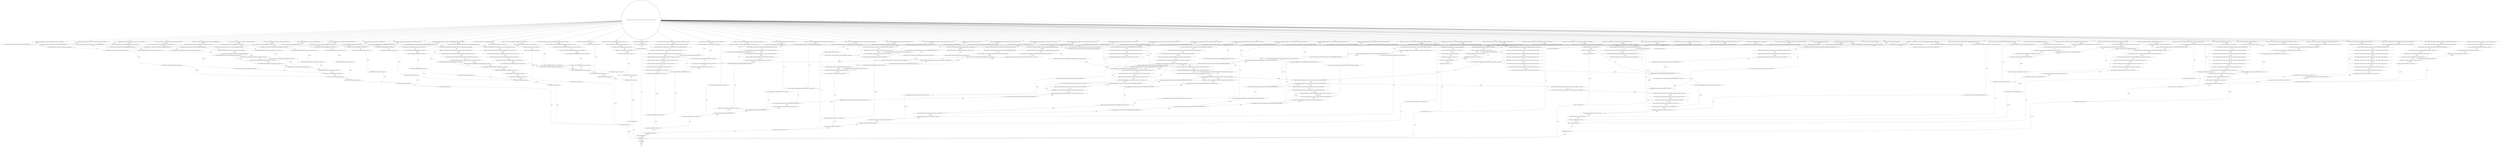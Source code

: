 digraph  {
0 [shape=doublecircle, label="('init', 'initialise', 'connect', 'login', 'listfiles', 'changedir', 'listfiles', 'retrievefile', 'changedir', 'listfiles', 'changedir', 'listfiles', 'retrievefile')"];
1 [label="('initialise', 'connect', 'login', 'changedir', 'listnames', 'delete', 'delete', 'appendfile', 'logout', 'disconnect', 'term')"];
2 [label="('connect', 'login', 'changedir', 'listnames', 'delete', 'delete', 'appendfile', 'logout', 'disconnect', 'term')"];
3 [label="('login', 'changedir', 'listnames', 'delete', 'delete', 'appendfile', 'logout', 'disconnect', 'term')"];
4 [label="('changedir', 'listnames', 'delete', 'delete', 'appendfile', 'logout', 'disconnect', 'term')"];
5 [label="('listnames', 'delete', 'delete', 'appendfile', 'logout', 'disconnect', 'term')"];
6 [label="('delete', 'delete', 'appendfile', 'logout', 'disconnect', 'term')"];
7 [label="('delete', 'appendfile', 'logout', 'disconnect', 'term')"];
8 [label="('appendfile', 'logout', 'disconnect', 'term')"];
9 [label="('logout', 'disconnect', 'term')"];
10 [label="('disconnect', 'term')"];
11 [label="('term',)"];
13 [label="('initialise', 'connect', 'login', 'listfiles', 'logout', 'disconnect', 'term')"];
14 [label="('connect', 'login', 'listfiles', 'logout', 'disconnect', 'term')"];
15 [label="('login', 'listfiles', 'logout', 'disconnect', 'term')"];
16 [label="('listfiles', 'logout', 'disconnect', 'term')"];
18 [label="('initialise', 'connect', 'login', 'setfiletype', 'rename', 'logout', 'disconnect', 'term')"];
19 [label="('connect', 'login', 'setfiletype', 'rename', 'logout', 'disconnect', 'term')"];
20 [label="('login', 'setfiletype', 'rename', 'logout', 'disconnect', 'term')"];
21 [label="('setfiletype', 'rename', 'logout', 'disconnect', 'term')"];
22 [label="('rename', 'logout', 'disconnect', 'term')"];
24 [label="('initialise', 'connect', 'login', 'listfiles', 'changedir', 'listfiles', 'logout', 'disconnect', 'term')"];
25 [label="('connect', 'login', 'listfiles', 'changedir', 'listfiles', 'logout', 'disconnect', 'term')"];
26 [label="('login', 'listfiles', 'changedir', 'listfiles', 'logout', 'disconnect', 'term')"];
27 [label="('listfiles', 'changedir', 'listfiles', 'logout', 'disconnect', 'term')"];
28 [label="('changedir', 'listfiles', 'logout', 'disconnect', 'term')"];
30 [label="('initialise', 'connect', 'login', 'storefile', 'logout', 'disconnect', 'term')"];
31 [label="('connect', 'login', 'storefile', 'logout', 'disconnect', 'term')"];
32 [label="('login', 'storefile', 'logout', 'disconnect', 'term')"];
33 [label="('storefile', 'logout', 'disconnect', 'term')"];
35 [label="('initialise', 'connect', 'login', 'makedir', 'logout', 'disconnect', 'term')"];
36 [label="('connect', 'login', 'makedir', 'logout', 'disconnect', 'term')"];
37 [label="('login', 'makedir', 'logout', 'disconnect', 'term')"];
38 [label="('makedir', 'logout', 'disconnect', 'term')"];
40 [label="('initialise', 'connect', 'login', 'changedir', 'listnames', 'delete', 'delete', 'delete', 'appendfile', 'logout', 'disconnect', 'term')"];
41 [label="('connect', 'login', 'changedir', 'listnames', 'delete', 'delete', 'delete', 'appendfile', 'logout', 'disconnect', 'term')"];
42 [label="('login', 'changedir', 'listnames', 'delete', 'delete', 'delete', 'appendfile', 'logout', 'disconnect', 'term')"];
43 [label="('changedir', 'listnames', 'delete', 'delete', 'delete', 'appendfile', 'logout', 'disconnect', 'term')"];
44 [label="('listnames', 'delete', 'delete', 'delete', 'appendfile', 'logout', 'disconnect', 'term')"];
45 [label="('delete', 'delete', 'delete', 'appendfile', 'logout', 'disconnect', 'term')"];
47 [label="('initialise', 'connect', 'login', 'changedir', 'listnames', 'appendfile', 'logout', 'disconnect', 'term')"];
48 [label="('connect', 'login', 'changedir', 'listnames', 'appendfile', 'logout', 'disconnect', 'term')"];
49 [label="('login', 'changedir', 'listnames', 'appendfile', 'logout', 'disconnect', 'term')"];
50 [label="('changedir', 'listnames', 'appendfile', 'logout', 'disconnect', 'term')"];
51 [label="('listnames', 'appendfile', 'logout', 'disconnect', 'term')"];
53 [label="('initialise', 'connect', 'login', 'listfiles', 'changedir', 'listfiles', 'changedir', 'listfiles', 'changedir', 'listfiles', 'logout', 'disconnect', 'term')"];
54 [label="('connect', 'login', 'listfiles', 'changedir', 'listfiles', 'changedir', 'listfiles', 'changedir', 'listfiles', 'logout', 'disconnect', 'term')"];
55 [label="('login', 'listfiles', 'changedir', 'listfiles', 'changedir', 'listfiles', 'changedir', 'listfiles', 'logout', 'disconnect', 'term')"];
56 [label="('listfiles', 'changedir', 'listfiles', 'changedir', 'listfiles', 'changedir', 'listfiles', 'logout', 'disconnect', 'term')"];
57 [label="('changedir', 'listfiles', 'changedir', 'listfiles', 'changedir', 'listfiles', 'logout', 'disconnect', 'term')"];
58 [label="('listfiles', 'changedir', 'listfiles', 'changedir', 'listfiles', 'logout', 'disconnect', 'term')"];
59 [label="('changedir', 'listfiles', 'changedir', 'listfiles', 'logout', 'disconnect', 'term')"];
61 [label="('initialise', 'connect', 'login', 'listfiles', 'retrievefile', 'changedir', 'listfiles', 'changedir', 'listfiles', 'changedir', 'listfiles', 'changedir', 'listfiles')"];
62 [label="('connect', 'login', 'listfiles', 'retrievefile', 'changedir', 'listfiles', 'changedir', 'listfiles', 'changedir', 'listfiles', 'changedir', 'listfiles', 'changedir')"];
63 [label="('login', 'listfiles', 'retrievefile', 'changedir', 'listfiles', 'changedir', 'listfiles', 'changedir', 'listfiles', 'changedir', 'listfiles', 'changedir', 'listfiles')"];
64 [label="('listfiles', 'retrievefile', 'changedir', 'listfiles', 'changedir', 'listfiles', 'changedir', 'listfiles', 'changedir', 'listfiles', 'changedir', 'listfiles', 'logout')"];
65 [label="('retrievefile', 'changedir', 'listfiles', 'changedir', 'listfiles', 'changedir', 'listfiles', 'changedir', 'listfiles', 'changedir', 'listfiles', 'logout', 'disconnect')"];
66 [label="('changedir', 'listfiles', 'changedir', 'listfiles', 'changedir', 'listfiles', 'changedir', 'listfiles', 'changedir', 'listfiles', 'logout', 'disconnect', 'term')"];
67 [label="('listfiles', 'changedir', 'listfiles', 'changedir', 'listfiles', 'changedir', 'listfiles', 'changedir', 'listfiles', 'logout', 'disconnect', 'term')"];
68 [label="('changedir', 'listfiles', 'changedir', 'listfiles', 'changedir', 'listfiles', 'changedir', 'listfiles', 'logout', 'disconnect', 'term')"];
70 [label="('initialise', 'connect', 'login', 'changedir', 'listnames', 'delete', 'appendfile', 'logout', 'disconnect', 'term')"];
71 [label="('connect', 'login', 'changedir', 'listnames', 'delete', 'appendfile', 'logout', 'disconnect', 'term')"];
72 [label="('login', 'changedir', 'listnames', 'delete', 'appendfile', 'logout', 'disconnect', 'term')"];
73 [label="('changedir', 'listnames', 'delete', 'appendfile', 'logout', 'disconnect', 'term')"];
74 [label="('listnames', 'delete', 'appendfile', 'logout', 'disconnect', 'term')"];
76 [label="('initialise', 'connect', 'login', 'setfiletype', 'storefile', 'appendfile', 'logout', 'disconnect', 'term')"];
77 [label="('connect', 'login', 'setfiletype', 'storefile', 'appendfile', 'logout', 'disconnect', 'term')"];
78 [label="('login', 'setfiletype', 'storefile', 'appendfile', 'logout', 'disconnect', 'term')"];
79 [label="('setfiletype', 'storefile', 'appendfile', 'logout', 'disconnect', 'term')"];
80 [label="('storefile', 'appendfile', 'logout', 'disconnect', 'term')"];
82 [label="('initialise', 'connect', 'login', 'setfiletype', 'rename', 'storefile', 'setfiletype', 'rename', 'logout', 'disconnect', 'term')"];
83 [label="('connect', 'login', 'setfiletype', 'rename', 'storefile', 'setfiletype', 'rename', 'logout', 'disconnect', 'term')"];
84 [label="('login', 'setfiletype', 'rename', 'storefile', 'setfiletype', 'rename', 'logout', 'disconnect', 'term')"];
85 [label="('setfiletype', 'rename', 'storefile', 'setfiletype', 'rename', 'logout', 'disconnect', 'term')"];
86 [label="('rename', 'storefile', 'setfiletype', 'rename', 'logout', 'disconnect', 'term')"];
87 [label="('storefile', 'setfiletype', 'rename', 'logout', 'disconnect', 'term')"];
89 [label="('initialise', 'connect', 'login', 'listfiles', 'changedir', 'listfiles', 'retrievefile', 'logout', 'disconnect', 'term')"];
90 [label="('connect', 'login', 'listfiles', 'changedir', 'listfiles', 'retrievefile', 'logout', 'disconnect', 'term')"];
91 [label="('login', 'listfiles', 'changedir', 'listfiles', 'retrievefile', 'logout', 'disconnect', 'term')"];
92 [label="('listfiles', 'changedir', 'listfiles', 'retrievefile', 'logout', 'disconnect', 'term')"];
93 [label="('changedir', 'listfiles', 'retrievefile', 'logout', 'disconnect', 'term')"];
94 [label="('listfiles', 'retrievefile', 'logout', 'disconnect', 'term')"];
95 [label="('retrievefile', 'logout', 'disconnect', 'term')"];
97 [label="('initialise', 'connect', 'login', 'listfiles', 'retrievefile', 'logout', 'disconnect', 'term')"];
98 [label="('connect', 'login', 'listfiles', 'retrievefile', 'logout', 'disconnect', 'term')"];
99 [label="('login', 'listfiles', 'retrievefile', 'logout', 'disconnect', 'term')"];
101 [label="('initialise', 'connect', 'login', 'changedir', 'listnames', 'delete', 'delete', 'delete', 'delete', 'appendfile', 'logout', 'disconnect', 'term')"];
102 [label="('connect', 'login', 'changedir', 'listnames', 'delete', 'delete', 'delete', 'delete', 'appendfile', 'logout', 'disconnect', 'term')"];
103 [label="('login', 'changedir', 'listnames', 'delete', 'delete', 'delete', 'delete', 'appendfile', 'logout', 'disconnect', 'term')"];
104 [label="('changedir', 'listnames', 'delete', 'delete', 'delete', 'delete', 'appendfile', 'logout', 'disconnect', 'term')"];
105 [label="('listnames', 'delete', 'delete', 'delete', 'delete', 'appendfile', 'logout', 'disconnect', 'term')"];
106 [label="('delete', 'delete', 'delete', 'delete', 'appendfile', 'logout', 'disconnect', 'term')"];
108 [label="('initialise', 'connect', 'login', 'listfiles', 'changedir', 'listfiles', 'changedir', 'listfiles', 'retrievefile', 'logout', 'disconnect', 'term')"];
109 [label="('connect', 'login', 'listfiles', 'changedir', 'listfiles', 'changedir', 'listfiles', 'retrievefile', 'logout', 'disconnect', 'term')"];
110 [label="('login', 'listfiles', 'changedir', 'listfiles', 'changedir', 'listfiles', 'retrievefile', 'logout', 'disconnect', 'term')"];
111 [label="('listfiles', 'changedir', 'listfiles', 'changedir', 'listfiles', 'retrievefile', 'logout', 'disconnect', 'term')"];
112 [label="('changedir', 'listfiles', 'changedir', 'listfiles', 'retrievefile', 'logout', 'disconnect', 'term')"];
114 [label="('initialise', 'connect', 'login', 'listfiles', 'retrievefile', 'changedir', 'listfiles', 'logout', 'disconnect', 'term')"];
115 [label="('connect', 'login', 'listfiles', 'retrievefile', 'changedir', 'listfiles', 'logout', 'disconnect', 'term')"];
116 [label="('login', 'listfiles', 'retrievefile', 'changedir', 'listfiles', 'logout', 'disconnect', 'term')"];
117 [label="('listfiles', 'retrievefile', 'changedir', 'listfiles', 'logout', 'disconnect', 'term')"];
118 [label="('retrievefile', 'changedir', 'listfiles', 'logout', 'disconnect', 'term')"];
120 [label="('initialise', 'connect', 'login', 'makedir', 'makedir', 'logout', 'disconnect', 'term')"];
121 [label="('connect', 'login', 'makedir', 'makedir', 'logout', 'disconnect', 'term')"];
122 [label="('login', 'makedir', 'makedir', 'logout', 'disconnect', 'term')"];
123 [label="('makedir', 'makedir', 'logout', 'disconnect', 'term')"];
125 [label="('initialise', 'connect', 'login', 'setfiletype', 'storefile', 'appendfile', 'setfiletype', 'rename', 'storefile', 'logout', 'disconnect', 'term')"];
126 [label="('connect', 'login', 'setfiletype', 'storefile', 'appendfile', 'setfiletype', 'rename', 'storefile', 'logout', 'disconnect', 'term')"];
127 [label="('login', 'setfiletype', 'storefile', 'appendfile', 'setfiletype', 'rename', 'storefile', 'logout', 'disconnect', 'term')"];
128 [label="('setfiletype', 'storefile', 'appendfile', 'setfiletype', 'rename', 'storefile', 'logout', 'disconnect', 'term')"];
129 [label="('storefile', 'appendfile', 'setfiletype', 'rename', 'storefile', 'logout', 'disconnect', 'term')"];
130 [label="('appendfile', 'setfiletype', 'rename', 'storefile', 'logout', 'disconnect', 'term')"];
131 [label="('setfiletype', 'rename', 'storefile', 'logout', 'disconnect', 'term')"];
132 [label="('rename', 'storefile', 'logout', 'disconnect', 'term')"];
134 [label="('initialise', 'connect', 'login', 'listfiles', 'retrievefile', 'changedir', 'listfiles', 'changedir', 'listfiles', 'logout', 'disconnect', 'term')"];
135 [label="('connect', 'login', 'listfiles', 'retrievefile', 'changedir', 'listfiles', 'changedir', 'listfiles', 'logout', 'disconnect', 'term')"];
136 [label="('login', 'listfiles', 'retrievefile', 'changedir', 'listfiles', 'changedir', 'listfiles', 'logout', 'disconnect', 'term')"];
137 [label="('listfiles', 'retrievefile', 'changedir', 'listfiles', 'changedir', 'listfiles', 'logout', 'disconnect', 'term')"];
138 [label="('retrievefile', 'changedir', 'listfiles', 'changedir', 'listfiles', 'logout', 'disconnect', 'term')"];
140 [label="('initialise', 'connect', 'login', 'listfiles', 'retrievefile', 'retrievefile', 'retrievefile', 'retrievefile', 'changedir', 'listfiles', 'changedir', 'listfiles', 'changedir')"];
141 [label="('connect', 'login', 'listfiles', 'retrievefile', 'retrievefile', 'retrievefile', 'retrievefile', 'changedir', 'listfiles', 'changedir', 'listfiles', 'changedir', 'listfiles')"];
142 [label="('login', 'listfiles', 'retrievefile', 'retrievefile', 'retrievefile', 'retrievefile', 'changedir', 'listfiles', 'changedir', 'listfiles', 'changedir', 'listfiles', 'logout')"];
143 [label="('listfiles', 'retrievefile', 'retrievefile', 'retrievefile', 'retrievefile', 'changedir', 'listfiles', 'changedir', 'listfiles', 'changedir', 'listfiles', 'logout', 'disconnect')"];
144 [label="('retrievefile', 'retrievefile', 'retrievefile', 'retrievefile', 'changedir', 'listfiles', 'changedir', 'listfiles', 'changedir', 'listfiles', 'logout', 'disconnect', 'term')"];
145 [label="('retrievefile', 'retrievefile', 'retrievefile', 'changedir', 'listfiles', 'changedir', 'listfiles', 'changedir', 'listfiles', 'logout', 'disconnect', 'term')"];
146 [label="('retrievefile', 'retrievefile', 'changedir', 'listfiles', 'changedir', 'listfiles', 'changedir', 'listfiles', 'logout', 'disconnect', 'term')"];
147 [label="('retrievefile', 'changedir', 'listfiles', 'changedir', 'listfiles', 'changedir', 'listfiles', 'logout', 'disconnect', 'term')"];
149 [label="('initialise', 'connect', 'login', 'setfiletype', 'rename', 'storefile', 'logout', 'disconnect', 'term')"];
150 [label="('connect', 'login', 'setfiletype', 'rename', 'storefile', 'logout', 'disconnect', 'term')"];
151 [label="('login', 'setfiletype', 'rename', 'storefile', 'logout', 'disconnect', 'term')"];
153 [label="('initialise', 'connect', 'login', 'listfiles', 'changedir', 'listfiles', 'changedir', 'listfiles', 'logout', 'disconnect', 'term')"];
154 [label="('connect', 'login', 'listfiles', 'changedir', 'listfiles', 'changedir', 'listfiles', 'logout', 'disconnect', 'term')"];
155 [label="('login', 'listfiles', 'changedir', 'listfiles', 'changedir', 'listfiles', 'logout', 'disconnect', 'term')"];
157 [label="('initialise', 'connect', 'login', 'makedir', 'makedir', 'makedir', 'logout', 'disconnect', 'term')"];
158 [label="('connect', 'login', 'makedir', 'makedir', 'makedir', 'logout', 'disconnect', 'term')"];
159 [label="('login', 'makedir', 'makedir', 'makedir', 'logout', 'disconnect', 'term')"];
160 [label="('makedir', 'makedir', 'makedir', 'logout', 'disconnect', 'term')"];
162 [label="('initialise', 'connect', 'login', 'listfiles', 'changedir', 'listfiles', 'changedir', 'listfiles', 'changedir', 'listfiles', 'retrievefile', 'retrievefile', 'changedir')"];
163 [label="('connect', 'login', 'listfiles', 'changedir', 'listfiles', 'changedir', 'listfiles', 'changedir', 'listfiles', 'retrievefile', 'retrievefile', 'changedir', 'listfiles')"];
164 [label="('login', 'listfiles', 'changedir', 'listfiles', 'changedir', 'listfiles', 'changedir', 'listfiles', 'retrievefile', 'retrievefile', 'changedir', 'listfiles', 'changedir')"];
165 [label="('listfiles', 'changedir', 'listfiles', 'changedir', 'listfiles', 'changedir', 'listfiles', 'retrievefile', 'retrievefile', 'changedir', 'listfiles', 'changedir', 'listfiles')"];
166 [label="('changedir', 'listfiles', 'changedir', 'listfiles', 'changedir', 'listfiles', 'retrievefile', 'retrievefile', 'changedir', 'listfiles', 'changedir', 'listfiles', 'retrievefile')"];
167 [label="('listfiles', 'changedir', 'listfiles', 'changedir', 'listfiles', 'retrievefile', 'retrievefile', 'changedir', 'listfiles', 'changedir', 'listfiles', 'retrievefile', 'logout')"];
168 [label="('changedir', 'listfiles', 'changedir', 'listfiles', 'retrievefile', 'retrievefile', 'changedir', 'listfiles', 'changedir', 'listfiles', 'retrievefile', 'logout', 'disconnect')"];
169 [label="('listfiles', 'changedir', 'listfiles', 'retrievefile', 'retrievefile', 'changedir', 'listfiles', 'changedir', 'listfiles', 'retrievefile', 'logout', 'disconnect', 'term')"];
170 [label="('changedir', 'listfiles', 'retrievefile', 'retrievefile', 'changedir', 'listfiles', 'changedir', 'listfiles', 'retrievefile', 'logout', 'disconnect', 'term')"];
171 [label="('listfiles', 'retrievefile', 'retrievefile', 'changedir', 'listfiles', 'changedir', 'listfiles', 'retrievefile', 'logout', 'disconnect', 'term')"];
172 [label="('retrievefile', 'retrievefile', 'changedir', 'listfiles', 'changedir', 'listfiles', 'retrievefile', 'logout', 'disconnect', 'term')"];
173 [label="('retrievefile', 'changedir', 'listfiles', 'changedir', 'listfiles', 'retrievefile', 'logout', 'disconnect', 'term')"];
175 [label="('initialise', 'connect', 'login', 'listfiles', 'changedir', 'listfiles', 'changedir', 'listfiles', 'changedir', 'listfiles', 'changedir', 'listfiles', 'changedir')"];
176 [label="('connect', 'login', 'listfiles', 'changedir', 'listfiles', 'changedir', 'listfiles', 'changedir', 'listfiles', 'changedir', 'listfiles', 'changedir', 'listfiles')"];
177 [label="('login', 'listfiles', 'changedir', 'listfiles', 'changedir', 'listfiles', 'changedir', 'listfiles', 'changedir', 'listfiles', 'changedir', 'listfiles', 'logout')"];
178 [label="('listfiles', 'changedir', 'listfiles', 'changedir', 'listfiles', 'changedir', 'listfiles', 'changedir', 'listfiles', 'changedir', 'listfiles', 'logout', 'disconnect')"];
180 [label="('initialise', 'connect', 'login', 'changedir', 'listnames', 'delete', 'delete', 'delete', 'delete', 'delete', 'delete', 'delete', 'appendfile')"];
181 [label="('connect', 'login', 'changedir', 'listnames', 'delete', 'delete', 'delete', 'delete', 'delete', 'delete', 'delete', 'appendfile', 'logout')"];
182 [label="('login', 'changedir', 'listnames', 'delete', 'delete', 'delete', 'delete', 'delete', 'delete', 'delete', 'appendfile', 'logout', 'disconnect')"];
183 [label="('changedir', 'listnames', 'delete', 'delete', 'delete', 'delete', 'delete', 'delete', 'delete', 'appendfile', 'logout', 'disconnect', 'term')"];
184 [label="('listnames', 'delete', 'delete', 'delete', 'delete', 'delete', 'delete', 'delete', 'appendfile', 'logout', 'disconnect', 'term')"];
185 [label="('delete', 'delete', 'delete', 'delete', 'delete', 'delete', 'delete', 'appendfile', 'logout', 'disconnect', 'term')"];
186 [label="('delete', 'delete', 'delete', 'delete', 'delete', 'delete', 'appendfile', 'logout', 'disconnect', 'term')"];
187 [label="('delete', 'delete', 'delete', 'delete', 'delete', 'appendfile', 'logout', 'disconnect', 'term')"];
188 [label="('login', 'listfiles', 'changedir', 'listfiles', 'changedir', 'listfiles', 'changedir', 'listfiles', 'changedir', 'listfiles', 'changedir', 'listfiles', 'changedir')"];
189 [label="('listfiles', 'changedir', 'listfiles', 'changedir', 'listfiles', 'changedir', 'listfiles', 'changedir', 'listfiles', 'changedir', 'listfiles', 'changedir', 'listfiles')"];
190 [label="('changedir', 'listfiles', 'changedir', 'listfiles', 'changedir', 'listfiles', 'changedir', 'listfiles', 'changedir', 'listfiles', 'changedir', 'listfiles', 'logout')"];
192 [label="('initialise', 'connect', 'login', 'setfiletype', 'storefile', 'appendfile', 'setfiletype', 'storefile', 'appendfile', 'logout', 'disconnect', 'term')"];
193 [label="('connect', 'login', 'setfiletype', 'storefile', 'appendfile', 'setfiletype', 'storefile', 'appendfile', 'logout', 'disconnect', 'term')"];
194 [label="('login', 'setfiletype', 'storefile', 'appendfile', 'setfiletype', 'storefile', 'appendfile', 'logout', 'disconnect', 'term')"];
195 [label="('setfiletype', 'storefile', 'appendfile', 'setfiletype', 'storefile', 'appendfile', 'logout', 'disconnect', 'term')"];
196 [label="('storefile', 'appendfile', 'setfiletype', 'storefile', 'appendfile', 'logout', 'disconnect', 'term')"];
197 [label="('appendfile', 'setfiletype', 'storefile', 'appendfile', 'logout', 'disconnect', 'term')"];
199 [label="('initialise', 'connect', 'login', 'listfiles', 'changedir', 'listfiles', 'retrievefile', 'changedir', 'listfiles', 'changedir', 'listfiles', 'changedir', 'listfiles')"];
200 [label="('connect', 'login', 'listfiles', 'changedir', 'listfiles', 'retrievefile', 'changedir', 'listfiles', 'changedir', 'listfiles', 'changedir', 'listfiles', 'changedir')"];
201 [label="('login', 'listfiles', 'changedir', 'listfiles', 'retrievefile', 'changedir', 'listfiles', 'changedir', 'listfiles', 'changedir', 'listfiles', 'changedir', 'listfiles')"];
202 [label="('listfiles', 'changedir', 'listfiles', 'retrievefile', 'changedir', 'listfiles', 'changedir', 'listfiles', 'changedir', 'listfiles', 'changedir', 'listfiles', 'changedir')"];
203 [label="('changedir', 'listfiles', 'retrievefile', 'changedir', 'listfiles', 'changedir', 'listfiles', 'changedir', 'listfiles', 'changedir', 'listfiles', 'changedir', 'listfiles')"];
204 [label="('listfiles', 'retrievefile', 'changedir', 'listfiles', 'changedir', 'listfiles', 'changedir', 'listfiles', 'changedir', 'listfiles', 'changedir', 'listfiles', 'changedir')"];
205 [label="('retrievefile', 'changedir', 'listfiles', 'changedir', 'listfiles', 'changedir', 'listfiles', 'changedir', 'listfiles', 'changedir', 'listfiles', 'changedir', 'listfiles')"];
206 [label="('changedir', 'listfiles', 'changedir', 'listfiles', 'changedir', 'listfiles', 'changedir', 'listfiles', 'changedir', 'listfiles', 'changedir', 'listfiles', 'changedir')"];
207 [label="('connect', 'login', 'listfiles', 'changedir', 'listfiles', 'retrievefile', 'changedir', 'listfiles', 'changedir', 'listfiles', 'changedir', 'listfiles', 'retrievefile')"];
208 [label="('login', 'listfiles', 'changedir', 'listfiles', 'retrievefile', 'changedir', 'listfiles', 'changedir', 'listfiles', 'changedir', 'listfiles', 'retrievefile', 'logout')"];
209 [label="('listfiles', 'changedir', 'listfiles', 'retrievefile', 'changedir', 'listfiles', 'changedir', 'listfiles', 'changedir', 'listfiles', 'retrievefile', 'logout', 'disconnect')"];
210 [label="('changedir', 'listfiles', 'retrievefile', 'changedir', 'listfiles', 'changedir', 'listfiles', 'changedir', 'listfiles', 'retrievefile', 'logout', 'disconnect', 'term')"];
211 [label="('listfiles', 'retrievefile', 'changedir', 'listfiles', 'changedir', 'listfiles', 'changedir', 'listfiles', 'retrievefile', 'logout', 'disconnect', 'term')"];
212 [label="('retrievefile', 'changedir', 'listfiles', 'changedir', 'listfiles', 'changedir', 'listfiles', 'retrievefile', 'logout', 'disconnect', 'term')"];
213 [label="('changedir', 'listfiles', 'changedir', 'listfiles', 'changedir', 'listfiles', 'retrievefile', 'logout', 'disconnect', 'term')"];
215 [label="('initialise', 'connect', 'login', 'listfiles', 'retrievefile', 'changedir', 'listfiles', 'changedir', 'listfiles', 'retrievefile', 'changedir', 'listfiles', 'changedir')"];
216 [label="('connect', 'login', 'listfiles', 'retrievefile', 'changedir', 'listfiles', 'changedir', 'listfiles', 'retrievefile', 'changedir', 'listfiles', 'changedir', 'listfiles')"];
217 [label="('login', 'listfiles', 'retrievefile', 'changedir', 'listfiles', 'changedir', 'listfiles', 'retrievefile', 'changedir', 'listfiles', 'changedir', 'listfiles', 'changedir')"];
218 [label="('listfiles', 'retrievefile', 'changedir', 'listfiles', 'changedir', 'listfiles', 'retrievefile', 'changedir', 'listfiles', 'changedir', 'listfiles', 'changedir', 'listfiles')"];
219 [label="('retrievefile', 'changedir', 'listfiles', 'changedir', 'listfiles', 'retrievefile', 'changedir', 'listfiles', 'changedir', 'listfiles', 'changedir', 'listfiles', 'changedir')"];
220 [label="('changedir', 'listfiles', 'changedir', 'listfiles', 'retrievefile', 'changedir', 'listfiles', 'changedir', 'listfiles', 'changedir', 'listfiles', 'changedir', 'listfiles')"];
222 [label="('initialise', 'connect', 'login', 'setfiletype', 'rename', 'storefile', 'setfiletype', 'storefile', 'appendfile', 'logout', 'disconnect', 'term')"];
223 [label="('connect', 'login', 'setfiletype', 'rename', 'storefile', 'setfiletype', 'storefile', 'appendfile', 'logout', 'disconnect', 'term')"];
224 [label="('login', 'setfiletype', 'rename', 'storefile', 'setfiletype', 'storefile', 'appendfile', 'logout', 'disconnect', 'term')"];
225 [label="('setfiletype', 'rename', 'storefile', 'setfiletype', 'storefile', 'appendfile', 'logout', 'disconnect', 'term')"];
226 [label="('rename', 'storefile', 'setfiletype', 'storefile', 'appendfile', 'logout', 'disconnect', 'term')"];
227 [label="('storefile', 'setfiletype', 'storefile', 'appendfile', 'logout', 'disconnect', 'term')"];
229 [label="('initialise', 'connect', 'login', 'listfiles', 'changedir', 'listfiles', 'retrievefile', 'retrievefile', 'retrievefile', 'retrievefile', 'retrievefile', 'logout', 'disconnect')"];
230 [label="('connect', 'login', 'listfiles', 'changedir', 'listfiles', 'retrievefile', 'retrievefile', 'retrievefile', 'retrievefile', 'retrievefile', 'logout', 'disconnect', 'term')"];
231 [label="('login', 'listfiles', 'changedir', 'listfiles', 'retrievefile', 'retrievefile', 'retrievefile', 'retrievefile', 'retrievefile', 'logout', 'disconnect', 'term')"];
232 [label="('listfiles', 'changedir', 'listfiles', 'retrievefile', 'retrievefile', 'retrievefile', 'retrievefile', 'retrievefile', 'logout', 'disconnect', 'term')"];
233 [label="('changedir', 'listfiles', 'retrievefile', 'retrievefile', 'retrievefile', 'retrievefile', 'retrievefile', 'logout', 'disconnect', 'term')"];
234 [label="('listfiles', 'retrievefile', 'retrievefile', 'retrievefile', 'retrievefile', 'retrievefile', 'logout', 'disconnect', 'term')"];
235 [label="('retrievefile', 'retrievefile', 'retrievefile', 'retrievefile', 'retrievefile', 'logout', 'disconnect', 'term')"];
236 [label="('retrievefile', 'retrievefile', 'retrievefile', 'retrievefile', 'logout', 'disconnect', 'term')"];
237 [label="('retrievefile', 'retrievefile', 'retrievefile', 'logout', 'disconnect', 'term')"];
238 [label="('retrievefile', 'retrievefile', 'logout', 'disconnect', 'term')"];
240 [label="('initialise', 'connect', 'login', 'listfiles', 'retrievefile', 'retrievefile', 'changedir', 'listfiles', 'logout', 'disconnect', 'term')"];
241 [label="('connect', 'login', 'listfiles', 'retrievefile', 'retrievefile', 'changedir', 'listfiles', 'logout', 'disconnect', 'term')"];
242 [label="('login', 'listfiles', 'retrievefile', 'retrievefile', 'changedir', 'listfiles', 'logout', 'disconnect', 'term')"];
243 [label="('listfiles', 'retrievefile', 'retrievefile', 'changedir', 'listfiles', 'logout', 'disconnect', 'term')"];
244 [label="('retrievefile', 'retrievefile', 'changedir', 'listfiles', 'logout', 'disconnect', 'term')"];
246 [label="('initialise', 'connect', 'login', 'listfiles', 'changedir', 'listfiles', 'changedir', 'listfiles', 'retrievefile', 'changedir', 'listfiles', 'retrievefile', 'changedir')"];
247 [label="('connect', 'login', 'listfiles', 'changedir', 'listfiles', 'changedir', 'listfiles', 'retrievefile', 'changedir', 'listfiles', 'retrievefile', 'changedir', 'listfiles')"];
248 [label="('login', 'listfiles', 'changedir', 'listfiles', 'changedir', 'listfiles', 'retrievefile', 'changedir', 'listfiles', 'retrievefile', 'changedir', 'listfiles', 'logout')"];
249 [label="('listfiles', 'changedir', 'listfiles', 'changedir', 'listfiles', 'retrievefile', 'changedir', 'listfiles', 'retrievefile', 'changedir', 'listfiles', 'logout', 'disconnect')"];
250 [label="('changedir', 'listfiles', 'changedir', 'listfiles', 'retrievefile', 'changedir', 'listfiles', 'retrievefile', 'changedir', 'listfiles', 'logout', 'disconnect', 'term')"];
251 [label="('listfiles', 'changedir', 'listfiles', 'retrievefile', 'changedir', 'listfiles', 'retrievefile', 'changedir', 'listfiles', 'logout', 'disconnect', 'term')"];
252 [label="('changedir', 'listfiles', 'retrievefile', 'changedir', 'listfiles', 'retrievefile', 'changedir', 'listfiles', 'logout', 'disconnect', 'term')"];
253 [label="('listfiles', 'retrievefile', 'changedir', 'listfiles', 'retrievefile', 'changedir', 'listfiles', 'logout', 'disconnect', 'term')"];
254 [label="('retrievefile', 'changedir', 'listfiles', 'retrievefile', 'changedir', 'listfiles', 'logout', 'disconnect', 'term')"];
255 [label="('changedir', 'listfiles', 'retrievefile', 'changedir', 'listfiles', 'logout', 'disconnect', 'term')"];
256 [label="('initialise', 'connect', 'login', 'changedir', 'listnames', 'delete', 'delete', 'delete', 'delete', 'delete', 'delete', 'delete', 'delete')"];
257 [label="('connect', 'login', 'changedir', 'listnames', 'delete', 'delete', 'delete', 'delete', 'delete', 'delete', 'delete', 'delete', 'delete')"];
258 [label="('login', 'changedir', 'listnames', 'delete', 'delete', 'delete', 'delete', 'delete', 'delete', 'delete', 'delete', 'delete', 'delete')"];
259 [label="('changedir', 'listnames', 'delete', 'delete', 'delete', 'delete', 'delete', 'delete', 'delete', 'delete', 'delete', 'delete', 'appendfile')"];
260 [label="('listnames', 'delete', 'delete', 'delete', 'delete', 'delete', 'delete', 'delete', 'delete', 'delete', 'delete', 'appendfile', 'logout')"];
261 [label="('delete', 'delete', 'delete', 'delete', 'delete', 'delete', 'delete', 'delete', 'delete', 'delete', 'appendfile', 'logout', 'disconnect')"];
262 [label="('delete', 'delete', 'delete', 'delete', 'delete', 'delete', 'delete', 'delete', 'delete', 'appendfile', 'logout', 'disconnect', 'term')"];
263 [label="('delete', 'delete', 'delete', 'delete', 'delete', 'delete', 'delete', 'delete', 'appendfile', 'logout', 'disconnect', 'term')"];
264 [label="('connect', 'login', 'listfiles', 'retrievefile', 'changedir', 'listfiles', 'changedir', 'listfiles', 'changedir', 'listfiles', 'changedir', 'listfiles', 'logout')"];
265 [label="('login', 'listfiles', 'retrievefile', 'changedir', 'listfiles', 'changedir', 'listfiles', 'changedir', 'listfiles', 'changedir', 'listfiles', 'logout', 'disconnect')"];
266 [label="('listfiles', 'retrievefile', 'changedir', 'listfiles', 'changedir', 'listfiles', 'changedir', 'listfiles', 'changedir', 'listfiles', 'logout', 'disconnect', 'term')"];
267 [label="('retrievefile', 'changedir', 'listfiles', 'changedir', 'listfiles', 'changedir', 'listfiles', 'changedir', 'listfiles', 'logout', 'disconnect', 'term')"];
268 [label="('initialise', 'connect', 'login', 'listfiles', 'changedir', 'listfiles', 'changedir', 'listfiles', 'changedir', 'listfiles', 'changedir', 'listfiles', 'logout')"];
269 [label="('connect', 'login', 'listfiles', 'changedir', 'listfiles', 'changedir', 'listfiles', 'changedir', 'listfiles', 'changedir', 'listfiles', 'logout', 'disconnect')"];
270 [label="('login', 'listfiles', 'changedir', 'listfiles', 'changedir', 'listfiles', 'changedir', 'listfiles', 'changedir', 'listfiles', 'logout', 'disconnect', 'term')"];
271 [label="('login', 'listfiles', 'retrievefile', 'changedir', 'listfiles', 'changedir', 'listfiles', 'retrievefile', 'changedir', 'listfiles', 'changedir', 'listfiles', 'logout')"];
272 [label="('listfiles', 'retrievefile', 'changedir', 'listfiles', 'changedir', 'listfiles', 'retrievefile', 'changedir', 'listfiles', 'changedir', 'listfiles', 'logout', 'disconnect')"];
273 [label="('retrievefile', 'changedir', 'listfiles', 'changedir', 'listfiles', 'retrievefile', 'changedir', 'listfiles', 'changedir', 'listfiles', 'logout', 'disconnect', 'term')"];
274 [label="('changedir', 'listfiles', 'changedir', 'listfiles', 'retrievefile', 'changedir', 'listfiles', 'changedir', 'listfiles', 'logout', 'disconnect', 'term')"];
275 [label="('listfiles', 'changedir', 'listfiles', 'retrievefile', 'changedir', 'listfiles', 'changedir', 'listfiles', 'logout', 'disconnect', 'term')"];
276 [label="('changedir', 'listfiles', 'retrievefile', 'changedir', 'listfiles', 'changedir', 'listfiles', 'logout', 'disconnect', 'term')"];
278 [label="('initialise', 'connect', 'login', 'listfiles', 'retrievefile', 'retrievefile', 'retrievefile', 'changedir', 'listfiles', 'changedir', 'listfiles', 'logout', 'disconnect')"];
279 [label="('connect', 'login', 'listfiles', 'retrievefile', 'retrievefile', 'retrievefile', 'changedir', 'listfiles', 'changedir', 'listfiles', 'logout', 'disconnect', 'term')"];
280 [label="('login', 'listfiles', 'retrievefile', 'retrievefile', 'retrievefile', 'changedir', 'listfiles', 'changedir', 'listfiles', 'logout', 'disconnect', 'term')"];
281 [label="('listfiles', 'retrievefile', 'retrievefile', 'retrievefile', 'changedir', 'listfiles', 'changedir', 'listfiles', 'logout', 'disconnect', 'term')"];
282 [label="('retrievefile', 'retrievefile', 'retrievefile', 'changedir', 'listfiles', 'changedir', 'listfiles', 'logout', 'disconnect', 'term')"];
283 [label="('retrievefile', 'retrievefile', 'changedir', 'listfiles', 'changedir', 'listfiles', 'logout', 'disconnect', 'term')"];
285 [label="('initialise', 'connect', 'login', 'listfiles', 'retrievefile', 'retrievefile', 'logout', 'disconnect', 'term')"];
286 [label="('connect', 'login', 'listfiles', 'retrievefile', 'retrievefile', 'logout', 'disconnect', 'term')"];
287 [label="('login', 'listfiles', 'retrievefile', 'retrievefile', 'logout', 'disconnect', 'term')"];
288 [label="('listfiles', 'retrievefile', 'retrievefile', 'logout', 'disconnect', 'term')"];
290 [label="('initialise', 'connect', 'login', 'listfiles', 'changedir', 'listfiles', 'retrievefile', 'changedir', 'listfiles', 'changedir', 'listfiles', 'logout', 'disconnect')"];
291 [label="('connect', 'login', 'listfiles', 'changedir', 'listfiles', 'retrievefile', 'changedir', 'listfiles', 'changedir', 'listfiles', 'logout', 'disconnect', 'term')"];
292 [label="('login', 'listfiles', 'changedir', 'listfiles', 'retrievefile', 'changedir', 'listfiles', 'changedir', 'listfiles', 'logout', 'disconnect', 'term')"];
294 [label="('initialise', 'connect', 'login', 'listfiles', 'changedir', 'listfiles', 'changedir', 'listfiles', 'retrievefile', 'changedir', 'listfiles', 'logout', 'disconnect')"];
295 [label="('connect', 'login', 'listfiles', 'changedir', 'listfiles', 'changedir', 'listfiles', 'retrievefile', 'changedir', 'listfiles', 'logout', 'disconnect', 'term')"];
296 [label="('login', 'listfiles', 'changedir', 'listfiles', 'changedir', 'listfiles', 'retrievefile', 'changedir', 'listfiles', 'logout', 'disconnect', 'term')"];
297 [label="('listfiles', 'changedir', 'listfiles', 'changedir', 'listfiles', 'retrievefile', 'changedir', 'listfiles', 'logout', 'disconnect', 'term')"];
298 [label="('changedir', 'listfiles', 'changedir', 'listfiles', 'retrievefile', 'changedir', 'listfiles', 'logout', 'disconnect', 'term')"];
299 [label="('listfiles', 'changedir', 'listfiles', 'retrievefile', 'changedir', 'listfiles', 'logout', 'disconnect', 'term')"];
301 [label="('initialise', 'connect', 'login', 'listfiles', 'changedir', 'listfiles', 'changedir', 'listfiles', 'changedir', 'listfiles', 'retrievefile', 'changedir', 'listfiles')"];
302 [label="('connect', 'login', 'listfiles', 'changedir', 'listfiles', 'changedir', 'listfiles', 'changedir', 'listfiles', 'retrievefile', 'changedir', 'listfiles', 'changedir')"];
303 [label="('login', 'listfiles', 'changedir', 'listfiles', 'changedir', 'listfiles', 'changedir', 'listfiles', 'retrievefile', 'changedir', 'listfiles', 'changedir', 'listfiles')"];
304 [label="('listfiles', 'changedir', 'listfiles', 'changedir', 'listfiles', 'changedir', 'listfiles', 'retrievefile', 'changedir', 'listfiles', 'changedir', 'listfiles', 'retrievefile')"];
305 [label="('changedir', 'listfiles', 'changedir', 'listfiles', 'changedir', 'listfiles', 'retrievefile', 'changedir', 'listfiles', 'changedir', 'listfiles', 'retrievefile', 'retrievefile')"];
306 [label="('listfiles', 'changedir', 'listfiles', 'changedir', 'listfiles', 'retrievefile', 'changedir', 'listfiles', 'changedir', 'listfiles', 'retrievefile', 'retrievefile', 'logout')"];
307 [label="('changedir', 'listfiles', 'changedir', 'listfiles', 'retrievefile', 'changedir', 'listfiles', 'changedir', 'listfiles', 'retrievefile', 'retrievefile', 'logout', 'disconnect')"];
308 [label="('listfiles', 'changedir', 'listfiles', 'retrievefile', 'changedir', 'listfiles', 'changedir', 'listfiles', 'retrievefile', 'retrievefile', 'logout', 'disconnect', 'term')"];
309 [label="('changedir', 'listfiles', 'retrievefile', 'changedir', 'listfiles', 'changedir', 'listfiles', 'retrievefile', 'retrievefile', 'logout', 'disconnect', 'term')"];
310 [label="('listfiles', 'retrievefile', 'changedir', 'listfiles', 'changedir', 'listfiles', 'retrievefile', 'retrievefile', 'logout', 'disconnect', 'term')"];
311 [label="('retrievefile', 'changedir', 'listfiles', 'changedir', 'listfiles', 'retrievefile', 'retrievefile', 'logout', 'disconnect', 'term')"];
312 [label="('changedir', 'listfiles', 'changedir', 'listfiles', 'retrievefile', 'retrievefile', 'logout', 'disconnect', 'term')"];
313 [label="('listfiles', 'changedir', 'listfiles', 'retrievefile', 'retrievefile', 'logout', 'disconnect', 'term')"];
314 [label="('changedir', 'listfiles', 'retrievefile', 'retrievefile', 'logout', 'disconnect', 'term')"];
316 [label="('initialise', 'connect', 'login', 'listfiles', 'retrievefile', 'changedir', 'listfiles', 'changedir', 'listfiles', 'changedir', 'listfiles', 'logout', 'disconnect')"];
317 [label="('connect', 'login', 'listfiles', 'retrievefile', 'changedir', 'listfiles', 'changedir', 'listfiles', 'changedir', 'listfiles', 'logout', 'disconnect', 'term')"];
318 [label="('login', 'listfiles', 'retrievefile', 'changedir', 'listfiles', 'changedir', 'listfiles', 'changedir', 'listfiles', 'logout', 'disconnect', 'term')"];
319 [label="('listfiles', 'retrievefile', 'changedir', 'listfiles', 'changedir', 'listfiles', 'changedir', 'listfiles', 'logout', 'disconnect', 'term')"];
320 [label="('login', 'listfiles', 'changedir', 'listfiles', 'changedir', 'listfiles', 'changedir', 'listfiles', 'changedir', 'listfiles', 'changedir', 'listfiles', 'retrievefile')"];
321 [label="('listfiles', 'changedir', 'listfiles', 'changedir', 'listfiles', 'changedir', 'listfiles', 'changedir', 'listfiles', 'changedir', 'listfiles', 'retrievefile', 'changedir')"];
322 [label="('changedir', 'listfiles', 'changedir', 'listfiles', 'changedir', 'listfiles', 'changedir', 'listfiles', 'changedir', 'listfiles', 'retrievefile', 'changedir', 'listfiles')"];
323 [label="('listfiles', 'changedir', 'listfiles', 'changedir', 'listfiles', 'changedir', 'listfiles', 'changedir', 'listfiles', 'retrievefile', 'changedir', 'listfiles', 'changedir')"];
324 [label="('changedir', 'listfiles', 'changedir', 'listfiles', 'changedir', 'listfiles', 'changedir', 'listfiles', 'retrievefile', 'changedir', 'listfiles', 'changedir', 'listfiles')"];
325 [label="('listfiles', 'changedir', 'listfiles', 'changedir', 'listfiles', 'changedir', 'listfiles', 'retrievefile', 'changedir', 'listfiles', 'changedir', 'listfiles', 'changedir')"];
326 [label="('changedir', 'listfiles', 'changedir', 'listfiles', 'changedir', 'listfiles', 'retrievefile', 'changedir', 'listfiles', 'changedir', 'listfiles', 'changedir', 'listfiles')"];
327 [label="('listfiles', 'changedir', 'listfiles', 'changedir', 'listfiles', 'retrievefile', 'changedir', 'listfiles', 'changedir', 'listfiles', 'changedir', 'listfiles', 'logout')"];
328 [label="('changedir', 'listfiles', 'changedir', 'listfiles', 'retrievefile', 'changedir', 'listfiles', 'changedir', 'listfiles', 'changedir', 'listfiles', 'logout', 'disconnect')"];
329 [label="('listfiles', 'changedir', 'listfiles', 'retrievefile', 'changedir', 'listfiles', 'changedir', 'listfiles', 'changedir', 'listfiles', 'logout', 'disconnect', 'term')"];
330 [label="('changedir', 'listfiles', 'retrievefile', 'changedir', 'listfiles', 'changedir', 'listfiles', 'changedir', 'listfiles', 'logout', 'disconnect', 'term')"];
331 [label="('initialise', 'connect', 'login', 'listfiles', 'changedir', 'listfiles', 'changedir', 'listfiles', 'changedir', 'listfiles', 'retrievefile', 'retrievefile', 'retrievefile')"];
332 [label="('connect', 'login', 'listfiles', 'changedir', 'listfiles', 'changedir', 'listfiles', 'changedir', 'listfiles', 'retrievefile', 'retrievefile', 'retrievefile', 'changedir')"];
333 [label="('login', 'listfiles', 'changedir', 'listfiles', 'changedir', 'listfiles', 'changedir', 'listfiles', 'retrievefile', 'retrievefile', 'retrievefile', 'changedir', 'listfiles')"];
334 [label="('listfiles', 'changedir', 'listfiles', 'changedir', 'listfiles', 'changedir', 'listfiles', 'retrievefile', 'retrievefile', 'retrievefile', 'changedir', 'listfiles', 'retrievefile')"];
335 [label="('changedir', 'listfiles', 'changedir', 'listfiles', 'changedir', 'listfiles', 'retrievefile', 'retrievefile', 'retrievefile', 'changedir', 'listfiles', 'retrievefile', 'logout')"];
336 [label="('listfiles', 'changedir', 'listfiles', 'changedir', 'listfiles', 'retrievefile', 'retrievefile', 'retrievefile', 'changedir', 'listfiles', 'retrievefile', 'logout', 'disconnect')"];
337 [label="('changedir', 'listfiles', 'changedir', 'listfiles', 'retrievefile', 'retrievefile', 'retrievefile', 'changedir', 'listfiles', 'retrievefile', 'logout', 'disconnect', 'term')"];
338 [label="('listfiles', 'changedir', 'listfiles', 'retrievefile', 'retrievefile', 'retrievefile', 'changedir', 'listfiles', 'retrievefile', 'logout', 'disconnect', 'term')"];
339 [label="('changedir', 'listfiles', 'retrievefile', 'retrievefile', 'retrievefile', 'changedir', 'listfiles', 'retrievefile', 'logout', 'disconnect', 'term')"];
340 [label="('listfiles', 'retrievefile', 'retrievefile', 'retrievefile', 'changedir', 'listfiles', 'retrievefile', 'logout', 'disconnect', 'term')"];
341 [label="('retrievefile', 'retrievefile', 'retrievefile', 'changedir', 'listfiles', 'retrievefile', 'logout', 'disconnect', 'term')"];
342 [label="('retrievefile', 'retrievefile', 'changedir', 'listfiles', 'retrievefile', 'logout', 'disconnect', 'term')"];
343 [label="('retrievefile', 'changedir', 'listfiles', 'retrievefile', 'logout', 'disconnect', 'term')"];
345 [label="('initialise', 'connect', 'login', 'changedir', 'listnames', 'delete', 'delete', 'delete', 'delete', 'delete', 'appendfile', 'logout', 'disconnect')"];
346 [label="('connect', 'login', 'changedir', 'listnames', 'delete', 'delete', 'delete', 'delete', 'delete', 'appendfile', 'logout', 'disconnect', 'term')"];
347 [label="('login', 'changedir', 'listnames', 'delete', 'delete', 'delete', 'delete', 'delete', 'appendfile', 'logout', 'disconnect', 'term')"];
348 [label="('changedir', 'listnames', 'delete', 'delete', 'delete', 'delete', 'delete', 'appendfile', 'logout', 'disconnect', 'term')"];
349 [label="('listnames', 'delete', 'delete', 'delete', 'delete', 'delete', 'appendfile', 'logout', 'disconnect', 'term')"];
351 [label="('initialise', 'connect', 'login', 'listfiles', 'changedir', 'listfiles', 'retrievefile', 'retrievefile', 'retrievefile', 'changedir', 'listfiles', 'changedir', 'listfiles')"];
352 [label="('connect', 'login', 'listfiles', 'changedir', 'listfiles', 'retrievefile', 'retrievefile', 'retrievefile', 'changedir', 'listfiles', 'changedir', 'listfiles', 'retrievefile')"];
353 [label="('login', 'listfiles', 'changedir', 'listfiles', 'retrievefile', 'retrievefile', 'retrievefile', 'changedir', 'listfiles', 'changedir', 'listfiles', 'retrievefile', 'logout')"];
354 [label="('listfiles', 'changedir', 'listfiles', 'retrievefile', 'retrievefile', 'retrievefile', 'changedir', 'listfiles', 'changedir', 'listfiles', 'retrievefile', 'logout', 'disconnect')"];
355 [label="('changedir', 'listfiles', 'retrievefile', 'retrievefile', 'retrievefile', 'changedir', 'listfiles', 'changedir', 'listfiles', 'retrievefile', 'logout', 'disconnect', 'term')"];
356 [label="('listfiles', 'retrievefile', 'retrievefile', 'retrievefile', 'changedir', 'listfiles', 'changedir', 'listfiles', 'retrievefile', 'logout', 'disconnect', 'term')"];
357 [label="('retrievefile', 'retrievefile', 'retrievefile', 'changedir', 'listfiles', 'changedir', 'listfiles', 'retrievefile', 'logout', 'disconnect', 'term')"];
359 [label="('initialise', 'connect', 'login', 'listfiles', 'changedir', 'listfiles', 'retrievefile', 'changedir', 'listfiles', 'logout', 'disconnect', 'term')"];
360 [label="('connect', 'login', 'listfiles', 'changedir', 'listfiles', 'retrievefile', 'changedir', 'listfiles', 'logout', 'disconnect', 'term')"];
361 [label="('login', 'listfiles', 'changedir', 'listfiles', 'retrievefile', 'changedir', 'listfiles', 'logout', 'disconnect', 'term')"];
363 [label="('initialise', 'connect', 'login', 'changedir', 'listnames', 'delete', 'delete', 'delete', 'delete', 'delete', 'delete', 'appendfile', 'logout')"];
364 [label="('connect', 'login', 'changedir', 'listnames', 'delete', 'delete', 'delete', 'delete', 'delete', 'delete', 'appendfile', 'logout', 'disconnect')"];
365 [label="('login', 'changedir', 'listnames', 'delete', 'delete', 'delete', 'delete', 'delete', 'delete', 'appendfile', 'logout', 'disconnect', 'term')"];
366 [label="('changedir', 'listnames', 'delete', 'delete', 'delete', 'delete', 'delete', 'delete', 'appendfile', 'logout', 'disconnect', 'term')"];
367 [label="('listnames', 'delete', 'delete', 'delete', 'delete', 'delete', 'delete', 'appendfile', 'logout', 'disconnect', 'term')"];
369 [label="('initialise', 'connect', 'login', 'listfiles', 'changedir', 'listfiles', 'changedir', 'listfiles', 'retrievefile', 'changedir', 'listfiles', 'changedir', 'listfiles')"];
370 [label="('connect', 'login', 'listfiles', 'changedir', 'listfiles', 'changedir', 'listfiles', 'retrievefile', 'changedir', 'listfiles', 'changedir', 'listfiles', 'changedir')"];
371 [label="('login', 'listfiles', 'changedir', 'listfiles', 'changedir', 'listfiles', 'retrievefile', 'changedir', 'listfiles', 'changedir', 'listfiles', 'changedir', 'listfiles')"];
372 [label="('listfiles', 'changedir', 'listfiles', 'changedir', 'listfiles', 'retrievefile', 'changedir', 'listfiles', 'changedir', 'listfiles', 'changedir', 'listfiles', 'changedir')"];
373 [label="('listfiles', 'retrievefile', 'changedir', 'listfiles', 'changedir', 'listfiles', 'changedir', 'listfiles', 'changedir', 'listfiles', 'changedir', 'listfiles', 'retrievefile')"];
374 [label="('retrievefile', 'changedir', 'listfiles', 'changedir', 'listfiles', 'changedir', 'listfiles', 'changedir', 'listfiles', 'changedir', 'listfiles', 'retrievefile', 'logout')"];
375 [label="('changedir', 'listfiles', 'changedir', 'listfiles', 'changedir', 'listfiles', 'changedir', 'listfiles', 'changedir', 'listfiles', 'retrievefile', 'logout', 'disconnect')"];
376 [label="('listfiles', 'changedir', 'listfiles', 'changedir', 'listfiles', 'changedir', 'listfiles', 'changedir', 'listfiles', 'retrievefile', 'logout', 'disconnect', 'term')"];
377 [label="('changedir', 'listfiles', 'changedir', 'listfiles', 'changedir', 'listfiles', 'changedir', 'listfiles', 'retrievefile', 'logout', 'disconnect', 'term')"];
378 [label="('listfiles', 'changedir', 'listfiles', 'changedir', 'listfiles', 'changedir', 'listfiles', 'retrievefile', 'logout', 'disconnect', 'term')"];
379 [label="('login', 'listfiles', 'changedir', 'listfiles', 'changedir', 'listfiles', 'changedir', 'listfiles', 'retrievefile', 'retrievefile', 'changedir', 'listfiles', 'logout')"];
380 [label="('listfiles', 'changedir', 'listfiles', 'changedir', 'listfiles', 'changedir', 'listfiles', 'retrievefile', 'retrievefile', 'changedir', 'listfiles', 'logout', 'disconnect')"];
381 [label="('changedir', 'listfiles', 'changedir', 'listfiles', 'changedir', 'listfiles', 'retrievefile', 'retrievefile', 'changedir', 'listfiles', 'logout', 'disconnect', 'term')"];
382 [label="('listfiles', 'changedir', 'listfiles', 'changedir', 'listfiles', 'retrievefile', 'retrievefile', 'changedir', 'listfiles', 'logout', 'disconnect', 'term')"];
383 [label="('changedir', 'listfiles', 'changedir', 'listfiles', 'retrievefile', 'retrievefile', 'changedir', 'listfiles', 'logout', 'disconnect', 'term')"];
384 [label="('listfiles', 'changedir', 'listfiles', 'retrievefile', 'retrievefile', 'changedir', 'listfiles', 'logout', 'disconnect', 'term')"];
385 [label="('changedir', 'listfiles', 'retrievefile', 'retrievefile', 'changedir', 'listfiles', 'logout', 'disconnect', 'term')"];
387 [label="('initialise', 'connect', 'login', 'listfiles', 'changedir', 'listfiles', 'retrievefile', 'changedir', 'listfiles', 'retrievefile', 'retrievefile', 'retrievefile', 'retrievefile')"];
388 [label="('connect', 'login', 'listfiles', 'changedir', 'listfiles', 'retrievefile', 'changedir', 'listfiles', 'retrievefile', 'retrievefile', 'retrievefile', 'retrievefile', 'changedir')"];
389 [label="('login', 'listfiles', 'changedir', 'listfiles', 'retrievefile', 'changedir', 'listfiles', 'retrievefile', 'retrievefile', 'retrievefile', 'retrievefile', 'changedir', 'listfiles')"];
390 [label="('listfiles', 'changedir', 'listfiles', 'retrievefile', 'changedir', 'listfiles', 'retrievefile', 'retrievefile', 'retrievefile', 'retrievefile', 'changedir', 'listfiles', 'logout')"];
391 [label="('changedir', 'listfiles', 'retrievefile', 'changedir', 'listfiles', 'retrievefile', 'retrievefile', 'retrievefile', 'retrievefile', 'changedir', 'listfiles', 'logout', 'disconnect')"];
392 [label="('listfiles', 'retrievefile', 'changedir', 'listfiles', 'retrievefile', 'retrievefile', 'retrievefile', 'retrievefile', 'changedir', 'listfiles', 'logout', 'disconnect', 'term')"];
393 [label="('retrievefile', 'changedir', 'listfiles', 'retrievefile', 'retrievefile', 'retrievefile', 'retrievefile', 'changedir', 'listfiles', 'logout', 'disconnect', 'term')"];
394 [label="('changedir', 'listfiles', 'retrievefile', 'retrievefile', 'retrievefile', 'retrievefile', 'changedir', 'listfiles', 'logout', 'disconnect', 'term')"];
395 [label="('listfiles', 'retrievefile', 'retrievefile', 'retrievefile', 'retrievefile', 'changedir', 'listfiles', 'logout', 'disconnect', 'term')"];
396 [label="('retrievefile', 'retrievefile', 'retrievefile', 'retrievefile', 'changedir', 'listfiles', 'logout', 'disconnect', 'term')"];
397 [label="('retrievefile', 'retrievefile', 'retrievefile', 'changedir', 'listfiles', 'logout', 'disconnect', 'term')"];
399 [label="('initialise', 'connect', 'login', 'listfiles', 'retrievefile', 'changedir', 'listfiles', 'retrievefile', 'logout', 'disconnect', 'term')"];
400 [label="('connect', 'login', 'listfiles', 'retrievefile', 'changedir', 'listfiles', 'retrievefile', 'logout', 'disconnect', 'term')"];
401 [label="('login', 'listfiles', 'retrievefile', 'changedir', 'listfiles', 'retrievefile', 'logout', 'disconnect', 'term')"];
402 [label="('listfiles', 'retrievefile', 'changedir', 'listfiles', 'retrievefile', 'logout', 'disconnect', 'term')"];
403 [label="('connect', 'login', 'changedir', 'listnames', 'delete', 'delete', 'delete', 'delete', 'delete', 'delete', 'delete', 'delete', 'appendfile')"];
404 [label="('login', 'changedir', 'listnames', 'delete', 'delete', 'delete', 'delete', 'delete', 'delete', 'delete', 'delete', 'appendfile', 'logout')"];
405 [label="('changedir', 'listnames', 'delete', 'delete', 'delete', 'delete', 'delete', 'delete', 'delete', 'delete', 'appendfile', 'logout', 'disconnect')"];
406 [label="('listnames', 'delete', 'delete', 'delete', 'delete', 'delete', 'delete', 'delete', 'delete', 'appendfile', 'logout', 'disconnect', 'term')"];
408 [label="('initialise', 'connect', 'login', 'listfiles', 'changedir', 'listfiles', 'retrievefile', 'retrievefile', 'changedir', 'listfiles', 'changedir', 'listfiles', 'logout')"];
409 [label="('connect', 'login', 'listfiles', 'changedir', 'listfiles', 'retrievefile', 'retrievefile', 'changedir', 'listfiles', 'changedir', 'listfiles', 'logout', 'disconnect')"];
410 [label="('login', 'listfiles', 'changedir', 'listfiles', 'retrievefile', 'retrievefile', 'changedir', 'listfiles', 'changedir', 'listfiles', 'logout', 'disconnect', 'term')"];
411 [label="('listfiles', 'changedir', 'listfiles', 'retrievefile', 'retrievefile', 'changedir', 'listfiles', 'changedir', 'listfiles', 'logout', 'disconnect', 'term')"];
412 [label="('changedir', 'listfiles', 'retrievefile', 'retrievefile', 'changedir', 'listfiles', 'changedir', 'listfiles', 'logout', 'disconnect', 'term')"];
413 [label="('listfiles', 'retrievefile', 'retrievefile', 'changedir', 'listfiles', 'changedir', 'listfiles', 'logout', 'disconnect', 'term')"];
415 [label="('initialise', 'connect', 'login', 'listfiles', 'retrievefile', 'changedir', 'listfiles', 'changedir', 'listfiles', 'retrievefile', 'logout', 'disconnect', 'term')"];
416 [label="('connect', 'login', 'listfiles', 'retrievefile', 'changedir', 'listfiles', 'changedir', 'listfiles', 'retrievefile', 'logout', 'disconnect', 'term')"];
417 [label="('login', 'listfiles', 'retrievefile', 'changedir', 'listfiles', 'changedir', 'listfiles', 'retrievefile', 'logout', 'disconnect', 'term')"];
418 [label="('listfiles', 'retrievefile', 'changedir', 'listfiles', 'changedir', 'listfiles', 'retrievefile', 'logout', 'disconnect', 'term')"];
420 [label="('initialise', 'connect', 'login', 'listfiles', 'retrievefile', 'retrievefile', 'changedir', 'listfiles', 'changedir', 'listfiles', 'logout', 'disconnect', 'term')"];
421 [label="('connect', 'login', 'listfiles', 'retrievefile', 'retrievefile', 'changedir', 'listfiles', 'changedir', 'listfiles', 'logout', 'disconnect', 'term')"];
422 [label="('login', 'listfiles', 'retrievefile', 'retrievefile', 'changedir', 'listfiles', 'changedir', 'listfiles', 'logout', 'disconnect', 'term')"];
424 [label="('initialise', 'connect', 'login', 'listfiles', 'changedir', 'listfiles', 'retrievefile', 'retrievefile', 'retrievefile', 'logout', 'disconnect', 'term')"];
425 [label="('connect', 'login', 'listfiles', 'changedir', 'listfiles', 'retrievefile', 'retrievefile', 'retrievefile', 'logout', 'disconnect', 'term')"];
426 [label="('login', 'listfiles', 'changedir', 'listfiles', 'retrievefile', 'retrievefile', 'retrievefile', 'logout', 'disconnect', 'term')"];
427 [label="('listfiles', 'changedir', 'listfiles', 'retrievefile', 'retrievefile', 'retrievefile', 'logout', 'disconnect', 'term')"];
428 [label="('changedir', 'listfiles', 'retrievefile', 'retrievefile', 'retrievefile', 'logout', 'disconnect', 'term')"];
429 [label="('listfiles', 'retrievefile', 'retrievefile', 'retrievefile', 'logout', 'disconnect', 'term')"];
431 [label="('initialise', 'connect', 'login', 'setfiletype', 'rename', 'storefile', 'setfiletype', 'storefile', 'appendfile', 'setfiletype', 'storefile', 'appendfile', 'setfiletype')"];
432 [label="('connect', 'login', 'setfiletype', 'rename', 'storefile', 'setfiletype', 'storefile', 'appendfile', 'setfiletype', 'storefile', 'appendfile', 'setfiletype', 'storefile')"];
433 [label="('login', 'setfiletype', 'rename', 'storefile', 'setfiletype', 'storefile', 'appendfile', 'setfiletype', 'storefile', 'appendfile', 'setfiletype', 'storefile', 'appendfile')"];
434 [label="('setfiletype', 'rename', 'storefile', 'setfiletype', 'storefile', 'appendfile', 'setfiletype', 'storefile', 'appendfile', 'setfiletype', 'storefile', 'appendfile', 'logout')"];
435 [label="('rename', 'storefile', 'setfiletype', 'storefile', 'appendfile', 'setfiletype', 'storefile', 'appendfile', 'setfiletype', 'storefile', 'appendfile', 'logout', 'disconnect')"];
436 [label="('storefile', 'setfiletype', 'storefile', 'appendfile', 'setfiletype', 'storefile', 'appendfile', 'setfiletype', 'storefile', 'appendfile', 'logout', 'disconnect', 'term')"];
437 [label="('setfiletype', 'storefile', 'appendfile', 'setfiletype', 'storefile', 'appendfile', 'setfiletype', 'storefile', 'appendfile', 'logout', 'disconnect', 'term')"];
438 [label="('storefile', 'appendfile', 'setfiletype', 'storefile', 'appendfile', 'setfiletype', 'storefile', 'appendfile', 'logout', 'disconnect', 'term')"];
439 [label="('appendfile', 'setfiletype', 'storefile', 'appendfile', 'setfiletype', 'storefile', 'appendfile', 'logout', 'disconnect', 'term')"];
441 [label="('initialise', 'connect', 'login', 'listfiles', 'retrievefile', 'changedir', 'listfiles', 'retrievefile', 'changedir', 'listfiles', 'retrievefile', 'logout', 'disconnect')"];
442 [label="('connect', 'login', 'listfiles', 'retrievefile', 'changedir', 'listfiles', 'retrievefile', 'changedir', 'listfiles', 'retrievefile', 'logout', 'disconnect', 'term')"];
443 [label="('login', 'listfiles', 'retrievefile', 'changedir', 'listfiles', 'retrievefile', 'changedir', 'listfiles', 'retrievefile', 'logout', 'disconnect', 'term')"];
444 [label="('listfiles', 'retrievefile', 'changedir', 'listfiles', 'retrievefile', 'changedir', 'listfiles', 'retrievefile', 'logout', 'disconnect', 'term')"];
445 [label="('retrievefile', 'changedir', 'listfiles', 'retrievefile', 'changedir', 'listfiles', 'retrievefile', 'logout', 'disconnect', 'term')"];
446 [label="('changedir', 'listfiles', 'retrievefile', 'changedir', 'listfiles', 'retrievefile', 'logout', 'disconnect', 'term')"];
448 [label="('initialise', 'connect', 'login', 'setfiletype', 'rename', 'storefile', 'setfiletype', 'storefile', 'appendfile', 'setfiletype', 'rename', 'logout', 'disconnect')"];
449 [label="('connect', 'login', 'setfiletype', 'rename', 'storefile', 'setfiletype', 'storefile', 'appendfile', 'setfiletype', 'rename', 'logout', 'disconnect', 'term')"];
450 [label="('login', 'setfiletype', 'rename', 'storefile', 'setfiletype', 'storefile', 'appendfile', 'setfiletype', 'rename', 'logout', 'disconnect', 'term')"];
451 [label="('setfiletype', 'rename', 'storefile', 'setfiletype', 'storefile', 'appendfile', 'setfiletype', 'rename', 'logout', 'disconnect', 'term')"];
452 [label="('rename', 'storefile', 'setfiletype', 'storefile', 'appendfile', 'setfiletype', 'rename', 'logout', 'disconnect', 'term')"];
453 [label="('storefile', 'setfiletype', 'storefile', 'appendfile', 'setfiletype', 'rename', 'logout', 'disconnect', 'term')"];
454 [label="('setfiletype', 'storefile', 'appendfile', 'setfiletype', 'rename', 'logout', 'disconnect', 'term')"];
455 [label="('storefile', 'appendfile', 'setfiletype', 'rename', 'logout', 'disconnect', 'term')"];
456 [label="('appendfile', 'setfiletype', 'rename', 'logout', 'disconnect', 'term')"];
457 [label="('connect', 'login', 'setfiletype', 'rename', 'storefile', 'setfiletype', 'storefile', 'appendfile', 'setfiletype', 'storefile', 'appendfile', 'setfiletype', 'rename')"];
458 [label="('login', 'setfiletype', 'rename', 'storefile', 'setfiletype', 'storefile', 'appendfile', 'setfiletype', 'storefile', 'appendfile', 'setfiletype', 'rename', 'logout')"];
459 [label="('setfiletype', 'rename', 'storefile', 'setfiletype', 'storefile', 'appendfile', 'setfiletype', 'storefile', 'appendfile', 'setfiletype', 'rename', 'logout', 'disconnect')"];
460 [label="('rename', 'storefile', 'setfiletype', 'storefile', 'appendfile', 'setfiletype', 'storefile', 'appendfile', 'setfiletype', 'rename', 'logout', 'disconnect', 'term')"];
461 [label="('storefile', 'setfiletype', 'storefile', 'appendfile', 'setfiletype', 'storefile', 'appendfile', 'setfiletype', 'rename', 'logout', 'disconnect', 'term')"];
462 [label="('setfiletype', 'storefile', 'appendfile', 'setfiletype', 'storefile', 'appendfile', 'setfiletype', 'rename', 'logout', 'disconnect', 'term')"];
463 [label="('storefile', 'appendfile', 'setfiletype', 'storefile', 'appendfile', 'setfiletype', 'rename', 'logout', 'disconnect', 'term')"];
464 [label="('appendfile', 'setfiletype', 'storefile', 'appendfile', 'setfiletype', 'rename', 'logout', 'disconnect', 'term')"];
466 [label="('initialise', 'connect', 'login', 'listfiles', 'changedir', 'listfiles', 'retrievefile', 'changedir', 'listfiles', 'retrievefile', 'logout', 'disconnect', 'term')"];
467 [label="('connect', 'login', 'listfiles', 'changedir', 'listfiles', 'retrievefile', 'changedir', 'listfiles', 'retrievefile', 'logout', 'disconnect', 'term')"];
468 [label="('login', 'listfiles', 'changedir', 'listfiles', 'retrievefile', 'changedir', 'listfiles', 'retrievefile', 'logout', 'disconnect', 'term')"];
469 [label="('listfiles', 'changedir', 'listfiles', 'retrievefile', 'changedir', 'listfiles', 'retrievefile', 'logout', 'disconnect', 'term')"];
471 [label="('initialise', 'connect', 'login', 'listfiles', 'retrievefile', 'retrievefile', 'changedir', 'listfiles', 'changedir', 'listfiles', 'retrievefile', 'changedir', 'listfiles')"];
472 [label="('connect', 'login', 'listfiles', 'retrievefile', 'retrievefile', 'changedir', 'listfiles', 'changedir', 'listfiles', 'retrievefile', 'changedir', 'listfiles', 'changedir')"];
473 [label="('login', 'listfiles', 'retrievefile', 'retrievefile', 'changedir', 'listfiles', 'changedir', 'listfiles', 'retrievefile', 'changedir', 'listfiles', 'changedir', 'listfiles')"];
474 [label="('listfiles', 'retrievefile', 'retrievefile', 'changedir', 'listfiles', 'changedir', 'listfiles', 'retrievefile', 'changedir', 'listfiles', 'changedir', 'listfiles', 'retrievefile')"];
475 [label="('retrievefile', 'retrievefile', 'changedir', 'listfiles', 'changedir', 'listfiles', 'retrievefile', 'changedir', 'listfiles', 'changedir', 'listfiles', 'retrievefile', 'changedir')"];
476 [label="('retrievefile', 'changedir', 'listfiles', 'changedir', 'listfiles', 'retrievefile', 'changedir', 'listfiles', 'changedir', 'listfiles', 'retrievefile', 'changedir', 'listfiles')"];
477 [label="('changedir', 'listfiles', 'changedir', 'listfiles', 'retrievefile', 'changedir', 'listfiles', 'changedir', 'listfiles', 'retrievefile', 'changedir', 'listfiles', 'changedir')"];
478 [label="('listfiles', 'changedir', 'listfiles', 'retrievefile', 'changedir', 'listfiles', 'changedir', 'listfiles', 'retrievefile', 'changedir', 'listfiles', 'changedir', 'listfiles')"];
479 [label="('changedir', 'listfiles', 'retrievefile', 'changedir', 'listfiles', 'changedir', 'listfiles', 'retrievefile', 'changedir', 'listfiles', 'changedir', 'listfiles', 'changedir')"];
480 [label="('listfiles', 'changedir', 'listfiles', 'retrievefile', 'changedir', 'listfiles', 'changedir', 'listfiles', 'changedir', 'listfiles', 'changedir', 'listfiles', 'retrievefile')"];
481 [label="('changedir', 'listfiles', 'retrievefile', 'changedir', 'listfiles', 'changedir', 'listfiles', 'changedir', 'listfiles', 'changedir', 'listfiles', 'retrievefile', 'changedir')"];
482 [label="('listfiles', 'retrievefile', 'changedir', 'listfiles', 'changedir', 'listfiles', 'changedir', 'listfiles', 'changedir', 'listfiles', 'retrievefile', 'changedir', 'listfiles')"];
483 [label="('retrievefile', 'changedir', 'listfiles', 'changedir', 'listfiles', 'changedir', 'listfiles', 'changedir', 'listfiles', 'retrievefile', 'changedir', 'listfiles', 'logout')"];
484 [label="('changedir', 'listfiles', 'changedir', 'listfiles', 'changedir', 'listfiles', 'changedir', 'listfiles', 'retrievefile', 'changedir', 'listfiles', 'logout', 'disconnect')"];
485 [label="('listfiles', 'changedir', 'listfiles', 'changedir', 'listfiles', 'changedir', 'listfiles', 'retrievefile', 'changedir', 'listfiles', 'logout', 'disconnect', 'term')"];
486 [label="('changedir', 'listfiles', 'changedir', 'listfiles', 'changedir', 'listfiles', 'retrievefile', 'changedir', 'listfiles', 'logout', 'disconnect', 'term')"];
487 [label="('initialise', 'connect', 'login', 'listfiles', 'changedir', 'listfiles', 'changedir', 'listfiles', 'changedir', 'listfiles', 'retrievefile', 'retrievefile', 'logout')"];
488 [label="('connect', 'login', 'listfiles', 'changedir', 'listfiles', 'changedir', 'listfiles', 'changedir', 'listfiles', 'retrievefile', 'retrievefile', 'logout', 'disconnect')"];
489 [label="('login', 'listfiles', 'changedir', 'listfiles', 'changedir', 'listfiles', 'changedir', 'listfiles', 'retrievefile', 'retrievefile', 'logout', 'disconnect', 'term')"];
490 [label="('listfiles', 'changedir', 'listfiles', 'changedir', 'listfiles', 'changedir', 'listfiles', 'retrievefile', 'retrievefile', 'logout', 'disconnect', 'term')"];
491 [label="('changedir', 'listfiles', 'changedir', 'listfiles', 'changedir', 'listfiles', 'retrievefile', 'retrievefile', 'logout', 'disconnect', 'term')"];
492 [label="('listfiles', 'changedir', 'listfiles', 'changedir', 'listfiles', 'retrievefile', 'retrievefile', 'logout', 'disconnect', 'term')"];
494 [label="('initialise', 'connect', 'login', 'listfiles', 'retrievefile', 'changedir', 'listfiles', 'retrievefile', 'changedir', 'listfiles', 'logout', 'disconnect', 'term')"];
495 [label="('connect', 'login', 'listfiles', 'retrievefile', 'changedir', 'listfiles', 'retrievefile', 'changedir', 'listfiles', 'logout', 'disconnect', 'term')"];
496 [label="('login', 'listfiles', 'retrievefile', 'changedir', 'listfiles', 'retrievefile', 'changedir', 'listfiles', 'logout', 'disconnect', 'term')"];
498 [label="('initialise', 'connect', 'login', 'listfiles', 'changedir', 'listfiles', 'retrievefile', 'retrievefile', 'changedir', 'listfiles', 'logout', 'disconnect', 'term')"];
499 [label="('connect', 'login', 'listfiles', 'changedir', 'listfiles', 'retrievefile', 'retrievefile', 'changedir', 'listfiles', 'logout', 'disconnect', 'term')"];
500 [label="('login', 'listfiles', 'changedir', 'listfiles', 'retrievefile', 'retrievefile', 'changedir', 'listfiles', 'logout', 'disconnect', 'term')"];
502 [label="('initialise', 'connect', 'login', 'listfiles', 'changedir', 'listfiles', 'retrievefile', 'retrievefile', 'logout', 'disconnect', 'term')"];
503 [label="('connect', 'login', 'listfiles', 'changedir', 'listfiles', 'retrievefile', 'retrievefile', 'logout', 'disconnect', 'term')"];
504 [label="('login', 'listfiles', 'changedir', 'listfiles', 'retrievefile', 'retrievefile', 'logout', 'disconnect', 'term')"];
505 [label="('listfiles', 'changedir', 'listfiles', 'changedir', 'listfiles', 'changedir', 'listfiles', 'changedir', 'listfiles', 'changedir', 'listfiles', 'retrievefile', 'logout')"];
507 [label="('initialise', 'connect', 'login', 'listfiles', 'retrievefile', 'changedir', 'listfiles', 'changedir', 'listfiles', 'changedir', 'listfiles', 'retrievefile', 'changedir')"];
508 [label="('connect', 'login', 'listfiles', 'retrievefile', 'changedir', 'listfiles', 'changedir', 'listfiles', 'changedir', 'listfiles', 'retrievefile', 'changedir', 'listfiles')"];
509 [label="('login', 'listfiles', 'retrievefile', 'changedir', 'listfiles', 'changedir', 'listfiles', 'changedir', 'listfiles', 'retrievefile', 'changedir', 'listfiles', 'changedir')"];
510 [label="('listfiles', 'retrievefile', 'changedir', 'listfiles', 'changedir', 'listfiles', 'changedir', 'listfiles', 'retrievefile', 'changedir', 'listfiles', 'changedir', 'listfiles')"];
511 [label="('retrievefile', 'changedir', 'listfiles', 'changedir', 'listfiles', 'changedir', 'listfiles', 'retrievefile', 'changedir', 'listfiles', 'changedir', 'listfiles', 'changedir')"];
512 [label="('listfiles', 'changedir', 'listfiles', 'retrievefile', 'changedir', 'listfiles', 'changedir', 'listfiles', 'changedir', 'listfiles', 'changedir', 'listfiles', 'logout')"];
513 [label="('changedir', 'listfiles', 'retrievefile', 'changedir', 'listfiles', 'changedir', 'listfiles', 'changedir', 'listfiles', 'changedir', 'listfiles', 'logout', 'disconnect')"];
515 [label="('initialise', 'connect', 'login', 'setfiletype', 'storefile', 'appendfile', 'setfiletype', 'rename', 'logout', 'disconnect', 'term')"];
516 [label="('connect', 'login', 'setfiletype', 'storefile', 'appendfile', 'setfiletype', 'rename', 'logout', 'disconnect', 'term')"];
517 [label="('login', 'setfiletype', 'storefile', 'appendfile', 'setfiletype', 'rename', 'logout', 'disconnect', 'term')"];
519 [label="('initialise', 'connect', 'login', 'setfiletype', 'rename', 'storefile', 'setfiletype', 'rename', 'storefile', 'logout', 'disconnect', 'term')"];
520 [label="('connect', 'login', 'setfiletype', 'rename', 'storefile', 'setfiletype', 'rename', 'storefile', 'logout', 'disconnect', 'term')"];
521 [label="('login', 'setfiletype', 'rename', 'storefile', 'setfiletype', 'rename', 'storefile', 'logout', 'disconnect', 'term')"];
522 [label="('setfiletype', 'rename', 'storefile', 'setfiletype', 'rename', 'storefile', 'logout', 'disconnect', 'term')"];
523 [label="('rename', 'storefile', 'setfiletype', 'rename', 'storefile', 'logout', 'disconnect', 'term')"];
524 [label="('storefile', 'setfiletype', 'rename', 'storefile', 'logout', 'disconnect', 'term')"];
526 [label="('initialise', 'connect', 'login', 'listfiles', 'changedir', 'listfiles', 'retrievefile', 'changedir', 'listfiles', 'changedir', 'listfiles', 'retrievefile', 'retrievefile')"];
527 [label="('connect', 'login', 'listfiles', 'changedir', 'listfiles', 'retrievefile', 'changedir', 'listfiles', 'changedir', 'listfiles', 'retrievefile', 'retrievefile', 'changedir')"];
528 [label="('login', 'listfiles', 'changedir', 'listfiles', 'retrievefile', 'changedir', 'listfiles', 'changedir', 'listfiles', 'retrievefile', 'retrievefile', 'changedir', 'listfiles')"];
529 [label="('listfiles', 'changedir', 'listfiles', 'retrievefile', 'changedir', 'listfiles', 'changedir', 'listfiles', 'retrievefile', 'retrievefile', 'changedir', 'listfiles', 'retrievefile')"];
530 [label="('changedir', 'listfiles', 'retrievefile', 'changedir', 'listfiles', 'changedir', 'listfiles', 'retrievefile', 'retrievefile', 'changedir', 'listfiles', 'retrievefile', 'retrievefile')"];
531 [label="('listfiles', 'retrievefile', 'changedir', 'listfiles', 'changedir', 'listfiles', 'retrievefile', 'retrievefile', 'changedir', 'listfiles', 'retrievefile', 'retrievefile', 'logout')"];
532 [label="('retrievefile', 'changedir', 'listfiles', 'changedir', 'listfiles', 'retrievefile', 'retrievefile', 'changedir', 'listfiles', 'retrievefile', 'retrievefile', 'logout', 'disconnect')"];
533 [label="('changedir', 'listfiles', 'changedir', 'listfiles', 'retrievefile', 'retrievefile', 'changedir', 'listfiles', 'retrievefile', 'retrievefile', 'logout', 'disconnect', 'term')"];
534 [label="('listfiles', 'changedir', 'listfiles', 'retrievefile', 'retrievefile', 'changedir', 'listfiles', 'retrievefile', 'retrievefile', 'logout', 'disconnect', 'term')"];
535 [label="('changedir', 'listfiles', 'retrievefile', 'retrievefile', 'changedir', 'listfiles', 'retrievefile', 'retrievefile', 'logout', 'disconnect', 'term')"];
536 [label="('listfiles', 'retrievefile', 'retrievefile', 'changedir', 'listfiles', 'retrievefile', 'retrievefile', 'logout', 'disconnect', 'term')"];
537 [label="('retrievefile', 'retrievefile', 'changedir', 'listfiles', 'retrievefile', 'retrievefile', 'logout', 'disconnect', 'term')"];
538 [label="('retrievefile', 'changedir', 'listfiles', 'retrievefile', 'retrievefile', 'logout', 'disconnect', 'term')"];
539 [label="('retrievefile', 'changedir', 'listfiles', 'changedir', 'listfiles', 'changedir', 'listfiles', 'retrievefile', 'changedir', 'listfiles', 'changedir', 'listfiles', 'logout')"];
540 [label="('changedir', 'listfiles', 'changedir', 'listfiles', 'changedir', 'listfiles', 'retrievefile', 'changedir', 'listfiles', 'changedir', 'listfiles', 'logout', 'disconnect')"];
541 [label="('listfiles', 'changedir', 'listfiles', 'changedir', 'listfiles', 'retrievefile', 'changedir', 'listfiles', 'changedir', 'listfiles', 'logout', 'disconnect', 'term')"];
542 [shape=diamond, label="()"];
0 -> 1  [key=1, label="('init',)", weight=30];
0 -> 13  [key=13, label="('init',)", weight=135];
0 -> 18  [key=18, label="('init',)", weight=39];
0 -> 24  [key=24, label="('init',)", weight=47];
0 -> 30  [key=30, label="('init',)", weight=99];
0 -> 35  [key=35, label="('init',)", weight=97];
0 -> 40  [key=40, label="('init',)", weight=22];
0 -> 47  [key=47, label="('init',)", weight=117];
0 -> 53  [key=53, label="('init',)", weight=7];
0 -> 61  [key=61, label="('init',)", weight=4];
0 -> 70  [key=72, label="('init',)", weight=61];
0 -> 76  [key=78, label="('init',)", weight=95];
0 -> 82  [key=84, label="('init',)", weight=3];
0 -> 89  [key=91, label="('init',)", weight=13];
0 -> 97  [key=99, label="('init',)", weight=30];
0 -> 101  [key=103, label="('init',)", weight=9];
0 -> 108  [key=110, label="('init',)", weight=4];
0 -> 114  [key=116, label="('init',)", weight=13];
0 -> 120  [key=122, label="('init',)", weight=9];
0 -> 125  [key=127, label="('init',)", weight=5];
0 -> 134  [key=136, label="('init',)", weight=5];
0 -> 140  [key=142, label="('init',)", weight=1];
0 -> 149  [key=151, label="('init',)", weight=40];
0 -> 153  [key=155, label="('init',)", weight=19];
0 -> 157  [key=159, label="('init',)", weight=5];
0 -> 487  [key=164, label="('init',)", weight=2];
0 -> 162  [key=165, label="('init',)", weight=2];
0 -> 331  [key=166, label="('init',)", weight=1];
0 -> 268  [key=180, label="('init',)", weight=3];
0 -> 175  [key=181, label="('init',)", weight=8];
0 -> 180  [key=188, label="('init',)", weight=4];
0 -> 256  [key=189, label="('init',)", weight=2];
0 -> 192  [key=202, label="('init',)", weight=10];
0 -> 199  [key=209, label="('init',)", weight=2];
0 -> 215  [key=229, label="('init',)", weight=2];
0 -> 222  [key=239, label="('init',)", weight=3];
0 -> 229  [key=246, label="('init',)", weight=1];
0 -> 240  [key=257, label="('init',)", weight=3];
0 -> 246  [key=263, label="('init',)", weight=1];
0 -> 278  [key=296, label="('init',)", weight=1];
0 -> 285  [key=303, label="('init',)", weight=3];
0 -> 290  [key=308, label="('init',)", weight=3];
0 -> 294  [key=312, label="('init',)", weight=1];
0 -> 301  [key=319, label="('init',)", weight=1];
0 -> 316  [key=334, label="('init',)", weight=2];
0 -> 345  [key=365, label="('init',)", weight=8];
0 -> 351  [key=371, label="('init',)", weight=1];
0 -> 359  [key=379, label="('init',)", weight=3];
0 -> 363  [key=383, label="('init',)", weight=1];
0 -> 369  [key=389, label="('init',)", weight=1];
0 -> 387  [key=407, label="('init',)", weight=1];
0 -> 399  [key=419, label="('init',)", weight=1];
0 -> 408  [key=428, label="('init',)", weight=1];
0 -> 415  [key=435, label="('init',)", weight=2];
0 -> 420  [key=440, label="('init',)", weight=1];
0 -> 424  [key=444, label="('init',)", weight=1];
0 -> 431  [key=451, label="('init',)", weight=2];
0 -> 441  [key=462, label="('init',)", weight=1];
0 -> 448  [key=469, label="('init',)", weight=1];
0 -> 466  [key=487, label="('init',)", weight=1];
0 -> 471  [key=492, label="('init',)", weight=1];
0 -> 494  [key=515, label="('init',)", weight=1];
0 -> 498  [key=519, label="('init',)", weight=1];
0 -> 502  [key=523, label="('init',)", weight=1];
0 -> 507  [key=528, label="('init',)", weight=2];
0 -> 515  [key=537, label="('init',)", weight=2];
0 -> 519  [key=541, label="('init',)", weight=1];
0 -> 526  [key=548, label="('init',)", weight=1];
1 -> 2  [key=2, label="('initialise',)", weight=30];
2 -> 3  [key=3, label="('connect',)", weight=30];
3 -> 4  [key=4, label="('login',)", weight=30];
4 -> 5  [key=5, label="('changedir',)", weight=30];
5 -> 6  [key=6, label="('listnames',)", weight=30];
6 -> 7  [key=7, label="('delete',)", weight=76];
7 -> 8  [key=8, label="('delete',)", weight=137];
8 -> 9  [key=9, label="('appendfile',)", weight=363];
9 -> 10  [key=10, label="('logout',)", weight=1000];
10 -> 11  [key=11, label="('disconnect',)", weight=1000];
11 -> 542  [key=12, label="('term',)", weight=1000];
13 -> 14  [key=14, label="('initialise',)", weight=135];
14 -> 15  [key=15, label="('connect',)", weight=135];
15 -> 16  [key=16, label="('login',)", weight=135];
16 -> 9  [key=17, label="('listfiles',)", weight=267];
18 -> 19  [key=19, label="('initialise',)", weight=39];
19 -> 20  [key=20, label="('connect',)", weight=39];
20 -> 21  [key=21, label="('login',)", weight=39];
21 -> 22  [key=22, label="('setfiletype',)", weight=46];
22 -> 9  [key=23, label="('rename',)", weight=46];
24 -> 25  [key=25, label="('initialise',)", weight=47];
25 -> 26  [key=26, label="('connect',)", weight=47];
26 -> 27  [key=27, label="('login',)", weight=47];
27 -> 28  [key=28, label="('listfiles',)", weight=106];
28 -> 16  [key=29, label="('changedir',)", weight=132];
30 -> 31  [key=31, label="('initialise',)", weight=99];
31 -> 32  [key=32, label="('connect',)", weight=99];
32 -> 33  [key=33, label="('login',)", weight=99];
33 -> 9  [key=34, label="('storefile',)", weight=145];
35 -> 36  [key=36, label="('initialise',)", weight=97];
36 -> 37  [key=37, label="('connect',)", weight=97];
37 -> 38  [key=38, label="('login',)", weight=97];
38 -> 9  [key=39, label="('makedir',)", weight=111];
40 -> 41  [key=41, label="('initialise',)", weight=22];
41 -> 42  [key=42, label="('connect',)", weight=22];
42 -> 43  [key=43, label="('login',)", weight=22];
43 -> 44  [key=44, label="('changedir',)", weight=22];
44 -> 45  [key=45, label="('listnames',)", weight=22];
45 -> 6  [key=46, label="('delete',)", weight=46];
47 -> 48  [key=48, label="('initialise',)", weight=117];
48 -> 49  [key=49, label="('connect',)", weight=117];
49 -> 50  [key=50, label="('login',)", weight=117];
50 -> 51  [key=51, label="('changedir',)", weight=117];
51 -> 8  [key=52, label="('listnames',)", weight=117];
53 -> 54  [key=54, label="('initialise',)", weight=7];
54 -> 55  [key=55, label="('connect',)", weight=7];
55 -> 56  [key=56, label="('login',)", weight=7];
56 -> 57  [key=57, label="('listfiles',)", weight=23];
57 -> 58  [key=58, label="('changedir',)", weight=27];
58 -> 59  [key=59, label="('listfiles',)", weight=46];
59 -> 27  [key=60, label="('changedir',)", weight=59];
61 -> 264  [key=62, label="('initialise',)", weight=1];
61 -> 62  [key=63, label="('initialise',)", weight=3];
62 -> 63  [key=64, label="('connect',)", weight=3];
63 -> 64  [key=65, label="('login',)", weight=2];
63 -> 204  [key=66, label="('login',)", weight=1];
64 -> 65  [key=67, label="('listfiles',)", weight=3];
65 -> 66  [key=68, label="('retrievefile',)", weight=3];
66 -> 67  [key=69, label="('changedir',)", weight=11];
67 -> 68  [key=70, label="('listfiles',)", weight=14];
68 -> 56  [key=71, label="('changedir',)", weight=16];
70 -> 71  [key=73, label="('initialise',)", weight=61];
71 -> 72  [key=74, label="('connect',)", weight=61];
72 -> 73  [key=75, label="('login',)", weight=61];
73 -> 74  [key=76, label="('changedir',)", weight=61];
74 -> 7  [key=77, label="('listnames',)", weight=61];
76 -> 77  [key=79, label="('initialise',)", weight=95];
77 -> 78  [key=80, label="('connect',)", weight=95];
78 -> 79  [key=81, label="('login',)", weight=95];
79 -> 80  [key=82, label="('setfiletype',)", weight=109];
80 -> 8  [key=83, label="('storefile',)", weight=109];
82 -> 83  [key=85, label="('initialise',)", weight=3];
83 -> 84  [key=86, label="('connect',)", weight=3];
84 -> 85  [key=87, label="('login',)", weight=3];
85 -> 86  [key=88, label="('setfiletype',)", weight=3];
86 -> 87  [key=89, label="('rename',)", weight=3];
87 -> 21  [key=90, label="('storefile',)", weight=3];
89 -> 90  [key=92, label="('initialise',)", weight=13];
90 -> 91  [key=93, label="('connect',)", weight=13];
91 -> 92  [key=94, label="('login',)", weight=13];
92 -> 93  [key=95, label="('listfiles',)", weight=24];
93 -> 94  [key=96, label="('changedir',)", weight=28];
94 -> 95  [key=97, label="('listfiles',)", weight=58];
95 -> 9  [key=98, label="('retrievefile',)", weight=68];
97 -> 98  [key=100, label="('initialise',)", weight=30];
98 -> 99  [key=101, label="('connect',)", weight=30];
99 -> 94  [key=102, label="('login',)", weight=30];
101 -> 102  [key=104, label="('initialise',)", weight=9];
102 -> 103  [key=105, label="('connect',)", weight=9];
103 -> 104  [key=106, label="('login',)", weight=9];
104 -> 105  [key=107, label="('changedir',)", weight=9];
105 -> 106  [key=108, label="('listnames',)", weight=9];
106 -> 45  [key=109, label="('delete',)", weight=24];
108 -> 109  [key=111, label="('initialise',)", weight=4];
109 -> 110  [key=112, label="('connect',)", weight=4];
110 -> 111  [key=113, label="('login',)", weight=4];
111 -> 112  [key=114, label="('listfiles',)", weight=7];
112 -> 92  [key=115, label="('changedir',)", weight=11];
114 -> 115  [key=117, label="('initialise',)", weight=13];
115 -> 116  [key=118, label="('connect',)", weight=13];
116 -> 117  [key=119, label="('login',)", weight=13];
117 -> 118  [key=120, label="('listfiles',)", weight=20];
118 -> 28  [key=121, label="('retrievefile',)", weight=26];
120 -> 121  [key=123, label="('initialise',)", weight=9];
121 -> 122  [key=124, label="('connect',)", weight=9];
122 -> 123  [key=125, label="('login',)", weight=9];
123 -> 38  [key=126, label="('makedir',)", weight=14];
125 -> 126  [key=128, label="('initialise',)", weight=5];
126 -> 127  [key=129, label="('connect',)", weight=5];
127 -> 128  [key=130, label="('login',)", weight=5];
128 -> 129  [key=131, label="('setfiletype',)", weight=5];
129 -> 130  [key=132, label="('storefile',)", weight=5];
130 -> 131  [key=133, label="('appendfile',)", weight=5];
131 -> 132  [key=134, label="('setfiletype',)", weight=46];
132 -> 33  [key=135, label="('rename',)", weight=46];
134 -> 135  [key=137, label="('initialise',)", weight=5];
135 -> 136  [key=138, label="('connect',)", weight=5];
136 -> 137  [key=139, label="('login',)", weight=5];
137 -> 138  [key=140, label="('listfiles',)", weight=10];
138 -> 59  [key=141, label="('retrievefile',)", weight=13];
140 -> 141  [key=143, label="('initialise',)", weight=1];
141 -> 142  [key=144, label="('connect',)", weight=1];
142 -> 143  [key=145, label="('login',)", weight=1];
143 -> 144  [key=146, label="('listfiles',)", weight=1];
144 -> 145  [key=147, label="('retrievefile',)", weight=1];
145 -> 146  [key=148, label="('retrievefile',)", weight=1];
146 -> 147  [key=149, label="('retrievefile',)", weight=1];
147 -> 57  [key=150, label="('retrievefile',)", weight=4];
149 -> 150  [key=152, label="('initialise',)", weight=40];
150 -> 151  [key=153, label="('connect',)", weight=40];
151 -> 131  [key=154, label="('login',)", weight=40];
153 -> 154  [key=156, label="('initialise',)", weight=19];
154 -> 155  [key=157, label="('connect',)", weight=19];
155 -> 58  [key=158, label="('login',)", weight=19];
157 -> 158  [key=160, label="('initialise',)", weight=5];
158 -> 159  [key=161, label="('connect',)", weight=5];
159 -> 160  [key=162, label="('login',)", weight=5];
160 -> 123  [key=163, label="('makedir',)", weight=5];
162 -> 163  [key=167, label="('initialise',)", weight=2];
163 -> 164  [key=168, label="('connect',)", weight=1];
163 -> 379  [key=169, label="('connect',)", weight=1];
164 -> 165  [key=170, label="('login',)", weight=1];
165 -> 166  [key=171, label="('listfiles',)", weight=1];
166 -> 167  [key=172, label="('changedir',)", weight=1];
167 -> 168  [key=173, label="('listfiles',)", weight=1];
168 -> 169  [key=174, label="('changedir',)", weight=1];
169 -> 170  [key=175, label="('listfiles',)", weight=1];
170 -> 171  [key=176, label="('changedir',)", weight=1];
171 -> 172  [key=177, label="('listfiles',)", weight=1];
172 -> 173  [key=178, label="('retrievefile',)", weight=2];
173 -> 112  [key=179, label="('retrievefile',)", weight=4];
175 -> 176  [key=182, label="('initialise',)", weight=8];
176 -> 188  [key=183, label="('connect',)", weight=2];
176 -> 177  [key=184, label="('connect',)", weight=4];
176 -> 320  [key=185, label="('connect',)", weight=2];
177 -> 178  [key=186, label="('login',)", weight=4];
178 -> 66  [key=187, label="('listfiles',)", weight=8];
180 -> 181  [key=190, label="('initialise',)", weight=4];
181 -> 182  [key=191, label="('connect',)", weight=4];
182 -> 183  [key=192, label="('login',)", weight=4];
183 -> 184  [key=193, label="('changedir',)", weight=4];
184 -> 185  [key=194, label="('listnames',)", weight=4];
185 -> 186  [key=195, label="('delete',)", weight=6];
186 -> 187  [key=196, label="('delete',)", weight=7];
187 -> 106  [key=197, label="('delete',)", weight=15];
188 -> 189  [key=198, label="('login',)", weight=2];
189 -> 190  [key=199, label="('listfiles',)", weight=3];
189 -> 206  [key=200, label="('listfiles',)", weight=1];
190 -> 178  [key=201, label="('changedir',)", weight=4];
192 -> 193  [key=203, label="('initialise',)", weight=10];
193 -> 194  [key=204, label="('connect',)", weight=10];
194 -> 195  [key=205, label="('login',)", weight=10];
195 -> 196  [key=206, label="('setfiletype',)", weight=11];
196 -> 197  [key=207, label="('storefile',)", weight=11];
197 -> 79  [key=208, label="('appendfile',)", weight=11];
199 -> 207  [key=210, label="('initialise',)", weight=1];
199 -> 200  [key=211, label="('initialise',)", weight=1];
200 -> 201  [key=212, label="('connect',)", weight=1];
201 -> 202  [key=213, label="('login',)", weight=1];
202 -> 203  [key=214, label="('listfiles',)", weight=3];
203 -> 373  [key=215, label="('changedir',)", weight=1];
203 -> 64  [key=216, label="('changedir',)", weight=1];
203 -> 204  [key=217, label="('changedir',)", weight=1];
204 -> 205  [key=218, label="('listfiles',)", weight=2];
205 -> 190  [key=219, label="('retrievefile',)", weight=1];
205 -> 206  [key=220, label="('retrievefile',)", weight=1];
206 -> 189  [key=221, label="('changedir',)", weight=2];
207 -> 208  [key=222, label="('connect',)", weight=1];
208 -> 209  [key=223, label="('login',)", weight=1];
209 -> 210  [key=224, label="('listfiles',)", weight=1];
210 -> 211  [key=225, label="('changedir',)", weight=1];
211 -> 212  [key=226, label="('listfiles',)", weight=1];
212 -> 213  [key=227, label="('retrievefile',)", weight=1];
213 -> 111  [key=228, label="('changedir',)", weight=3];
215 -> 216  [key=230, label="('initialise',)", weight=2];
216 -> 217  [key=231, label="('connect',)", weight=1];
216 -> 271  [key=232, label="('connect',)", weight=1];
217 -> 218  [key=233, label="('login',)", weight=1];
218 -> 219  [key=234, label="('listfiles',)", weight=2];
219 -> 220  [key=235, label="('retrievefile',)", weight=2];
220 -> 480  [key=236, label="('changedir',)", weight=1];
220 -> 512  [key=237, label="('changedir',)", weight=1];
220 -> 202  [key=238, label="('changedir',)", weight=2];
222 -> 223  [key=240, label="('initialise',)", weight=3];
223 -> 224  [key=241, label="('connect',)", weight=3];
224 -> 225  [key=242, label="('login',)", weight=3];
225 -> 226  [key=243, label="('setfiletype',)", weight=3];
226 -> 227  [key=244, label="('rename',)", weight=3];
227 -> 79  [key=245, label="('storefile',)", weight=3];
229 -> 230  [key=247, label="('initialise',)", weight=1];
230 -> 231  [key=248, label="('connect',)", weight=1];
231 -> 232  [key=249, label="('login',)", weight=1];
232 -> 233  [key=250, label="('listfiles',)", weight=1];
233 -> 234  [key=251, label="('changedir',)", weight=1];
234 -> 235  [key=252, label="('listfiles',)", weight=1];
235 -> 236  [key=253, label="('retrievefile',)", weight=1];
236 -> 237  [key=254, label="('retrievefile',)", weight=1];
237 -> 238  [key=255, label="('retrievefile',)", weight=2];
238 -> 95  [key=256, label="('retrievefile',)", weight=10];
240 -> 241  [key=258, label="('initialise',)", weight=3];
241 -> 242  [key=259, label="('connect',)", weight=3];
242 -> 243  [key=260, label="('login',)", weight=3];
243 -> 244  [key=261, label="('listfiles',)", weight=5];
244 -> 118  [key=262, label="('retrievefile',)", weight=6];
246 -> 247  [key=264, label="('initialise',)", weight=1];
247 -> 248  [key=265, label="('connect',)", weight=1];
248 -> 249  [key=266, label="('login',)", weight=1];
249 -> 250  [key=267, label="('listfiles',)", weight=1];
250 -> 251  [key=268, label="('changedir',)", weight=1];
251 -> 252  [key=269, label="('listfiles',)", weight=1];
252 -> 253  [key=270, label="('changedir',)", weight=1];
253 -> 254  [key=271, label="('listfiles',)", weight=2];
254 -> 255  [key=272, label="('retrievefile',)", weight=2];
255 -> 117  [key=273, label="('changedir',)", weight=7];
256 -> 257  [key=274, label="('initialise',)", weight=1];
256 -> 403  [key=275, label="('initialise',)", weight=1];
257 -> 258  [key=276, label="('connect',)", weight=1];
258 -> 259  [key=277, label="('login',)", weight=1];
259 -> 260  [key=278, label="('changedir',)", weight=1];
260 -> 261  [key=279, label="('listnames',)", weight=1];
261 -> 262  [key=280, label="('delete',)", weight=1];
262 -> 263  [key=281, label="('delete',)", weight=1];
263 -> 185  [key=282, label="('delete',)", weight=2];
264 -> 265  [key=283, label="('connect',)", weight=1];
265 -> 266  [key=284, label="('login',)", weight=1];
266 -> 267  [key=285, label="('listfiles',)", weight=2];
267 -> 68  [key=286, label="('retrievefile',)", weight=2];
268 -> 269  [key=287, label="('initialise',)", weight=3];
269 -> 270  [key=288, label="('connect',)", weight=3];
270 -> 67  [key=289, label="('login',)", weight=3];
271 -> 272  [key=290, label="('login',)", weight=1];
272 -> 273  [key=291, label="('listfiles',)", weight=1];
273 -> 274  [key=292, label="('retrievefile',)", weight=1];
274 -> 275  [key=293, label="('changedir',)", weight=2];
275 -> 276  [key=294, label="('listfiles',)", weight=5];
276 -> 137  [key=295, label="('changedir',)", weight=5];
278 -> 279  [key=297, label="('initialise',)", weight=1];
279 -> 280  [key=298, label="('connect',)", weight=1];
280 -> 281  [key=299, label="('login',)", weight=1];
281 -> 282  [key=300, label="('listfiles',)", weight=1];
282 -> 283  [key=301, label="('retrievefile',)", weight=1];
283 -> 138  [key=302, label="('retrievefile',)", weight=3];
285 -> 286  [key=304, label="('initialise',)", weight=3];
286 -> 287  [key=305, label="('connect',)", weight=3];
287 -> 288  [key=306, label="('login',)", weight=3];
288 -> 238  [key=307, label="('listfiles',)", weight=8];
290 -> 291  [key=309, label="('initialise',)", weight=3];
291 -> 292  [key=310, label="('connect',)", weight=3];
292 -> 275  [key=311, label="('login',)", weight=3];
294 -> 295  [key=313, label="('initialise',)", weight=1];
295 -> 296  [key=314, label="('connect',)", weight=1];
296 -> 297  [key=315, label="('login',)", weight=1];
297 -> 298  [key=316, label="('listfiles',)", weight=2];
298 -> 299  [key=317, label="('changedir',)", weight=2];
299 -> 255  [key=318, label="('listfiles',)", weight=5];
301 -> 302  [key=320, label="('initialise',)", weight=1];
302 -> 303  [key=321, label="('connect',)", weight=1];
303 -> 304  [key=322, label="('login',)", weight=1];
304 -> 305  [key=323, label="('listfiles',)", weight=1];
305 -> 306  [key=324, label="('changedir',)", weight=1];
306 -> 307  [key=325, label="('listfiles',)", weight=1];
307 -> 308  [key=326, label="('changedir',)", weight=1];
308 -> 309  [key=327, label="('listfiles',)", weight=1];
309 -> 310  [key=328, label="('changedir',)", weight=1];
310 -> 311  [key=329, label="('listfiles',)", weight=1];
311 -> 312  [key=330, label="('retrievefile',)", weight=1];
312 -> 313  [key=331, label="('changedir',)", weight=3];
313 -> 314  [key=332, label="('listfiles',)", weight=4];
314 -> 288  [key=333, label="('changedir',)", weight=5];
316 -> 317  [key=335, label="('initialise',)", weight=2];
317 -> 318  [key=336, label="('connect',)", weight=2];
318 -> 319  [key=337, label="('login',)", weight=2];
319 -> 147  [key=338, label="('listfiles',)", weight=3];
320 -> 505  [key=339, label="('login',)", weight=1];
320 -> 321  [key=340, label="('login',)", weight=1];
321 -> 322  [key=341, label="('listfiles',)", weight=1];
322 -> 323  [key=342, label="('changedir',)", weight=1];
323 -> 324  [key=343, label="('listfiles',)", weight=1];
324 -> 325  [key=344, label="('changedir',)", weight=1];
325 -> 326  [key=345, label="('listfiles',)", weight=1];
326 -> 327  [key=346, label="('changedir',)", weight=1];
326 -> 372  [key=347, label="('changedir',)", weight=1];
327 -> 328  [key=348, label="('listfiles',)", weight=1];
328 -> 329  [key=349, label="('changedir',)", weight=1];
329 -> 330  [key=350, label="('listfiles',)", weight=1];
330 -> 319  [key=351, label="('changedir',)", weight=1];
331 -> 332  [key=352, label="('initialise',)", weight=1];
332 -> 333  [key=353, label="('connect',)", weight=1];
333 -> 334  [key=354, label="('login',)", weight=1];
334 -> 335  [key=355, label="('listfiles',)", weight=1];
335 -> 336  [key=356, label="('changedir',)", weight=1];
336 -> 337  [key=357, label="('listfiles',)", weight=1];
337 -> 338  [key=358, label="('changedir',)", weight=1];
338 -> 339  [key=359, label="('listfiles',)", weight=1];
339 -> 340  [key=360, label="('changedir',)", weight=1];
340 -> 341  [key=361, label="('listfiles',)", weight=1];
341 -> 342  [key=362, label="('retrievefile',)", weight=1];
342 -> 343  [key=363, label="('retrievefile',)", weight=1];
343 -> 93  [key=364, label="('retrievefile',)", weight=4];
345 -> 346  [key=366, label="('initialise',)", weight=8];
346 -> 347  [key=367, label="('connect',)", weight=8];
347 -> 348  [key=368, label="('login',)", weight=8];
348 -> 349  [key=369, label="('changedir',)", weight=8];
349 -> 187  [key=370, label="('listnames',)", weight=8];
351 -> 352  [key=372, label="('initialise',)", weight=1];
352 -> 353  [key=373, label="('connect',)", weight=1];
353 -> 354  [key=374, label="('login',)", weight=1];
354 -> 355  [key=375, label="('listfiles',)", weight=1];
355 -> 356  [key=376, label="('changedir',)", weight=1];
356 -> 357  [key=377, label="('listfiles',)", weight=1];
357 -> 172  [key=378, label="('retrievefile',)", weight=1];
359 -> 360  [key=380, label="('initialise',)", weight=3];
360 -> 361  [key=381, label="('connect',)", weight=3];
361 -> 299  [key=382, label="('login',)", weight=3];
363 -> 364  [key=384, label="('initialise',)", weight=1];
364 -> 365  [key=385, label="('connect',)", weight=1];
365 -> 366  [key=386, label="('login',)", weight=1];
366 -> 367  [key=387, label="('changedir',)", weight=1];
367 -> 186  [key=388, label="('listnames',)", weight=1];
369 -> 370  [key=390, label="('initialise',)", weight=1];
370 -> 371  [key=391, label="('connect',)", weight=1];
371 -> 372  [key=392, label="('login',)", weight=1];
372 -> 220  [key=393, label="('listfiles',)", weight=2];
373 -> 374  [key=394, label="('listfiles',)", weight=1];
374 -> 375  [key=395, label="('retrievefile',)", weight=1];
375 -> 376  [key=396, label="('changedir',)", weight=2];
376 -> 377  [key=397, label="('listfiles',)", weight=2];
377 -> 378  [key=398, label="('changedir',)", weight=2];
378 -> 213  [key=399, label="('listfiles',)", weight=2];
379 -> 380  [key=400, label="('login',)", weight=1];
380 -> 381  [key=401, label="('listfiles',)", weight=1];
381 -> 382  [key=402, label="('changedir',)", weight=1];
382 -> 383  [key=403, label="('listfiles',)", weight=1];
383 -> 384  [key=404, label="('changedir',)", weight=1];
384 -> 385  [key=405, label="('listfiles',)", weight=2];
385 -> 243  [key=406, label="('changedir',)", weight=2];
387 -> 388  [key=408, label="('initialise',)", weight=1];
388 -> 389  [key=409, label="('connect',)", weight=1];
389 -> 390  [key=410, label="('login',)", weight=1];
390 -> 391  [key=411, label="('listfiles',)", weight=1];
391 -> 392  [key=412, label="('changedir',)", weight=1];
392 -> 393  [key=413, label="('listfiles',)", weight=1];
393 -> 394  [key=414, label="('retrievefile',)", weight=1];
394 -> 395  [key=415, label="('changedir',)", weight=1];
395 -> 396  [key=416, label="('listfiles',)", weight=1];
396 -> 397  [key=417, label="('retrievefile',)", weight=1];
397 -> 244  [key=418, label="('retrievefile',)", weight=1];
399 -> 400  [key=420, label="('initialise',)", weight=1];
400 -> 401  [key=421, label="('connect',)", weight=1];
401 -> 402  [key=422, label="('login',)", weight=1];
402 -> 343  [key=423, label="('listfiles',)", weight=3];
403 -> 404  [key=424, label="('connect',)", weight=1];
404 -> 405  [key=425, label="('login',)", weight=1];
405 -> 406  [key=426, label="('changedir',)", weight=1];
406 -> 263  [key=427, label="('listnames',)", weight=1];
408 -> 409  [key=429, label="('initialise',)", weight=1];
409 -> 410  [key=430, label="('connect',)", weight=1];
410 -> 411  [key=431, label="('login',)", weight=1];
411 -> 412  [key=432, label="('listfiles',)", weight=1];
412 -> 413  [key=433, label="('changedir',)", weight=1];
413 -> 283  [key=434, label="('listfiles',)", weight=2];
415 -> 416  [key=436, label="('initialise',)", weight=2];
416 -> 417  [key=437, label="('connect',)", weight=2];
417 -> 418  [key=438, label="('login',)", weight=2];
418 -> 173  [key=439, label="('listfiles',)", weight=2];
420 -> 421  [key=441, label="('initialise',)", weight=1];
421 -> 422  [key=442, label="('connect',)", weight=1];
422 -> 413  [key=443, label="('login',)", weight=1];
424 -> 425  [key=445, label="('initialise',)", weight=1];
425 -> 426  [key=446, label="('connect',)", weight=1];
426 -> 427  [key=447, label="('login',)", weight=1];
427 -> 428  [key=448, label="('listfiles',)", weight=1];
428 -> 429  [key=449, label="('changedir',)", weight=1];
429 -> 237  [key=450, label="('listfiles',)", weight=1];
431 -> 432  [key=452, label="('initialise',)", weight=1];
431 -> 457  [key=453, label="('initialise',)", weight=1];
432 -> 433  [key=454, label="('connect',)", weight=1];
433 -> 434  [key=455, label="('login',)", weight=1];
434 -> 435  [key=456, label="('setfiletype',)", weight=1];
435 -> 436  [key=457, label="('rename',)", weight=1];
436 -> 437  [key=458, label="('storefile',)", weight=1];
437 -> 438  [key=459, label="('setfiletype',)", weight=1];
438 -> 439  [key=460, label="('storefile',)", weight=1];
439 -> 195  [key=461, label="('appendfile',)", weight=1];
441 -> 442  [key=463, label="('initialise',)", weight=1];
442 -> 443  [key=464, label="('connect',)", weight=1];
443 -> 444  [key=465, label="('login',)", weight=1];
444 -> 445  [key=466, label="('listfiles',)", weight=1];
445 -> 446  [key=467, label="('retrievefile',)", weight=1];
446 -> 402  [key=468, label="('changedir',)", weight=2];
448 -> 449  [key=470, label="('initialise',)", weight=1];
449 -> 450  [key=471, label="('connect',)", weight=1];
450 -> 451  [key=472, label="('login',)", weight=1];
451 -> 452  [key=473, label="('setfiletype',)", weight=1];
452 -> 453  [key=474, label="('rename',)", weight=1];
453 -> 454  [key=475, label="('storefile',)", weight=1];
454 -> 455  [key=476, label="('setfiletype',)", weight=4];
455 -> 456  [key=477, label="('storefile',)", weight=4];
456 -> 21  [key=478, label="('appendfile',)", weight=4];
457 -> 458  [key=479, label="('connect',)", weight=1];
458 -> 459  [key=480, label="('login',)", weight=1];
459 -> 460  [key=481, label="('setfiletype',)", weight=1];
460 -> 461  [key=482, label="('rename',)", weight=1];
461 -> 462  [key=483, label="('storefile',)", weight=1];
462 -> 463  [key=484, label="('setfiletype',)", weight=1];
463 -> 464  [key=485, label="('storefile',)", weight=1];
464 -> 454  [key=486, label="('appendfile',)", weight=1];
466 -> 467  [key=488, label="('initialise',)", weight=1];
467 -> 468  [key=489, label="('connect',)", weight=1];
468 -> 469  [key=490, label="('login',)", weight=1];
469 -> 446  [key=491, label="('listfiles',)", weight=1];
471 -> 472  [key=493, label="('initialise',)", weight=1];
472 -> 473  [key=494, label="('connect',)", weight=1];
473 -> 474  [key=495, label="('login',)", weight=1];
474 -> 475  [key=496, label="('listfiles',)", weight=1];
475 -> 476  [key=497, label="('retrievefile',)", weight=1];
476 -> 477  [key=498, label="('retrievefile',)", weight=1];
477 -> 478  [key=499, label="('changedir',)", weight=1];
478 -> 479  [key=500, label="('listfiles',)", weight=1];
479 -> 218  [key=501, label="('changedir',)", weight=1];
480 -> 481  [key=502, label="('listfiles',)", weight=1];
481 -> 482  [key=503, label="('changedir',)", weight=1];
482 -> 483  [key=504, label="('listfiles',)", weight=1];
483 -> 484  [key=505, label="('retrievefile',)", weight=1];
484 -> 485  [key=506, label="('changedir',)", weight=1];
485 -> 486  [key=507, label="('listfiles',)", weight=1];
486 -> 297  [key=508, label="('changedir',)", weight=1];
487 -> 488  [key=509, label="('initialise',)", weight=2];
488 -> 489  [key=510, label="('connect',)", weight=2];
489 -> 490  [key=511, label="('login',)", weight=2];
490 -> 491  [key=512, label="('listfiles',)", weight=2];
491 -> 492  [key=513, label="('changedir',)", weight=2];
492 -> 312  [key=514, label="('listfiles',)", weight=2];
494 -> 495  [key=516, label="('initialise',)", weight=1];
495 -> 496  [key=517, label="('connect',)", weight=1];
496 -> 253  [key=518, label="('login',)", weight=1];
498 -> 499  [key=520, label="('initialise',)", weight=1];
499 -> 500  [key=521, label="('connect',)", weight=1];
500 -> 384  [key=522, label="('login',)", weight=1];
502 -> 503  [key=524, label="('initialise',)", weight=1];
503 -> 504  [key=525, label="('connect',)", weight=1];
504 -> 313  [key=526, label="('login',)", weight=1];
505 -> 375  [key=527, label="('listfiles',)", weight=1];
507 -> 508  [key=529, label="('initialise',)", weight=2];
508 -> 509  [key=530, label="('connect',)", weight=2];
509 -> 510  [key=531, label="('login',)", weight=2];
510 -> 539  [key=532, label="('listfiles',)", weight=1];
510 -> 511  [key=533, label="('listfiles',)", weight=1];
511 -> 326  [key=534, label="('retrievefile',)", weight=1];
512 -> 513  [key=535, label="('listfiles',)", weight=1];
513 -> 266  [key=536, label="('changedir',)", weight=1];
515 -> 516  [key=538, label="('initialise',)", weight=2];
516 -> 517  [key=539, label="('connect',)", weight=2];
517 -> 454  [key=540, label="('login',)", weight=2];
519 -> 520  [key=542, label="('initialise',)", weight=1];
520 -> 521  [key=543, label="('connect',)", weight=1];
521 -> 522  [key=544, label="('login',)", weight=1];
522 -> 523  [key=545, label="('setfiletype',)", weight=1];
523 -> 524  [key=546, label="('rename',)", weight=1];
524 -> 131  [key=547, label="('storefile',)", weight=1];
526 -> 527  [key=549, label="('initialise',)", weight=1];
527 -> 528  [key=550, label="('connect',)", weight=1];
528 -> 529  [key=551, label="('login',)", weight=1];
529 -> 530  [key=552, label="('listfiles',)", weight=1];
530 -> 531  [key=553, label="('changedir',)", weight=1];
531 -> 532  [key=554, label="('listfiles',)", weight=1];
532 -> 533  [key=555, label="('retrievefile',)", weight=1];
533 -> 534  [key=556, label="('changedir',)", weight=1];
534 -> 535  [key=557, label="('listfiles',)", weight=1];
535 -> 536  [key=558, label="('changedir',)", weight=1];
536 -> 537  [key=559, label="('listfiles',)", weight=1];
537 -> 538  [key=560, label="('retrievefile',)", weight=1];
538 -> 314  [key=561, label="('retrievefile',)", weight=1];
539 -> 540  [key=562, label="('retrievefile',)", weight=1];
540 -> 541  [key=563, label="('changedir',)", weight=1];
541 -> 274  [key=564, label="('listfiles',)", weight=1];
}
